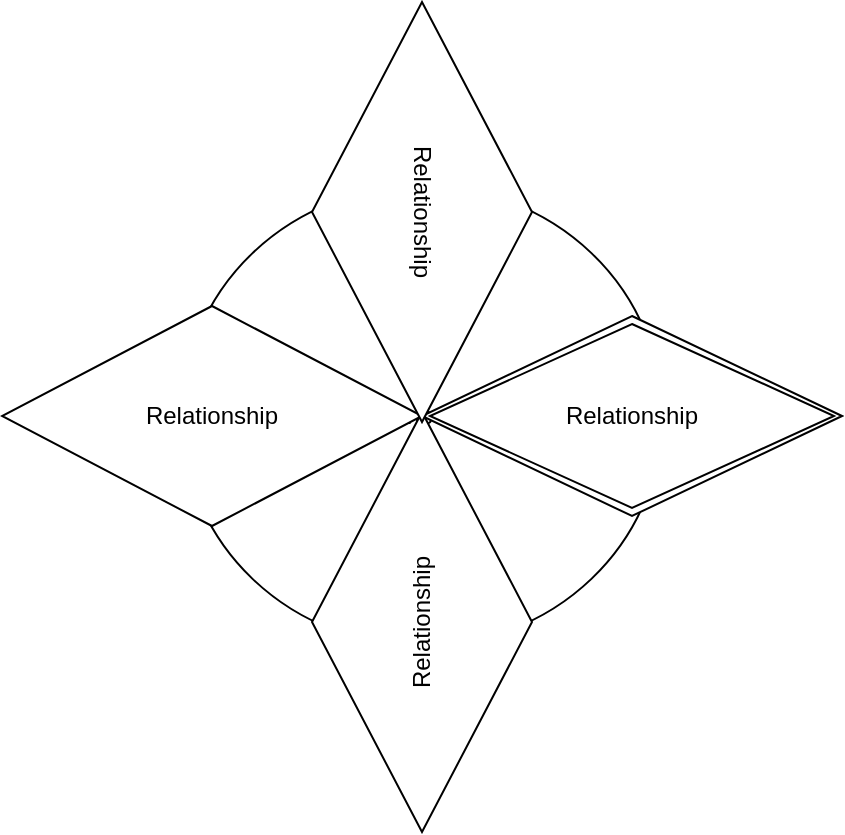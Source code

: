 <mxfile>
    <diagram id="fWQ72hpJl6RM2eO6XJVP" name="Page-1">
        <mxGraphModel dx="1075" dy="787" grid="1" gridSize="10" guides="1" tooltips="1" connect="1" arrows="1" fold="1" page="1" pageScale="1" pageWidth="850" pageHeight="1100" math="0" shadow="0">
            <root>
                <mxCell id="0"/>
                <mxCell id="1" parent="0"/>
                <mxCell id="15" value="Attribute" style="ellipse;whiteSpace=wrap;html=1;align=center;" parent="1" vertex="1">
                    <mxGeometry x="120" y="120" width="240" height="230" as="geometry"/>
                </mxCell>
                <mxCell id="16" value="Relationship" style="shape=rhombus;double=1;perimeter=rhombusPerimeter;whiteSpace=wrap;html=1;align=center;" parent="1" vertex="1">
                    <mxGeometry x="240" y="185" width="210" height="100" as="geometry"/>
                </mxCell>
                <mxCell id="17" value="Relationship" style="shape=rhombus;perimeter=rhombusPerimeter;whiteSpace=wrap;html=1;align=center;" parent="1" vertex="1">
                    <mxGeometry x="30" y="180" width="210" height="110" as="geometry"/>
                </mxCell>
                <mxCell id="18" value="Relationship" style="shape=rhombus;perimeter=rhombusPerimeter;whiteSpace=wrap;html=1;align=center;rotation=-90;" parent="1" vertex="1">
                    <mxGeometry x="135" y="283" width="210" height="110" as="geometry"/>
                </mxCell>
                <mxCell id="19" value="Relationship" style="shape=rhombus;perimeter=rhombusPerimeter;whiteSpace=wrap;html=1;align=center;rotation=90;" parent="1" vertex="1">
                    <mxGeometry x="135" y="78" width="210" height="110" as="geometry"/>
                </mxCell>
            </root>
        </mxGraphModel>
    </diagram>
    <diagram id="1dsEQ2S9Ub4Hi-u3z4ZF" name="개념">
        <mxGraphModel dx="1746" dy="656" grid="1" gridSize="10" guides="1" tooltips="1" connect="1" arrows="1" fold="1" page="1" pageScale="1" pageWidth="850" pageHeight="1100" math="0" shadow="0">
            <root>
                <mxCell id="0"/>
                <mxCell id="1" parent="0"/>
                <mxCell id="VYggWzacx-ng_1QBSq6n-1" value="개념적 설계&amp;nbsp;&lt;div&gt;ERD(Entity Relationship Diagram)&lt;/div&gt;&lt;div&gt;데이터베이스 설계의 이해도 높이기&lt;/div&gt;" style="whiteSpace=wrap;html=1;" vertex="1" parent="1">
                    <mxGeometry x="-90" y="40" width="220" height="130" as="geometry"/>
                </mxCell>
                <mxCell id="VYggWzacx-ng_1QBSq6n-2" value="데이터베이스 설계 단계&lt;div&gt;1.요구사항 분석 - 요구사항정의서&lt;/div&gt;&lt;div&gt;2.개념적 설계 - ERD&lt;/div&gt;&lt;div&gt;3.논리적설계 - 릴레이션 스키마&lt;/div&gt;&lt;div&gt;4.물리적설계 - 테이블 정의서, sql script 작성&lt;/div&gt;&lt;div&gt;5.구현 - 테이블 작성&lt;/div&gt;" style="whiteSpace=wrap;html=1;" vertex="1" parent="1">
                    <mxGeometry x="-90" y="190" width="220" height="140" as="geometry"/>
                </mxCell>
                <mxCell id="lb8rc-n-M9KOPGfd7o1K-1" value="entity = 객체 = 테이블 = 릴레이션" style="text;html=1;align=center;verticalAlign=middle;whiteSpace=wrap;rounded=0;" vertex="1" parent="1">
                    <mxGeometry x="20" y="360" width="270" height="60" as="geometry"/>
                </mxCell>
                <mxCell id="lb8rc-n-M9KOPGfd7o1K-2" value="Entity" style="whiteSpace=wrap;html=1;align=center;" vertex="1" parent="1">
                    <mxGeometry x="-50" y="370" width="100" height="40" as="geometry"/>
                </mxCell>
                <mxCell id="lb8rc-n-M9KOPGfd7o1K-3" value="Relationship" style="shape=rhombus;perimeter=rhombusPerimeter;whiteSpace=wrap;html=1;align=center;" vertex="1" parent="1">
                    <mxGeometry x="-60" y="430" width="120" height="60" as="geometry"/>
                </mxCell>
                <mxCell id="lb8rc-n-M9KOPGfd7o1K-4" value="관계" style="text;html=1;align=center;verticalAlign=middle;whiteSpace=wrap;rounded=0;" vertex="1" parent="1">
                    <mxGeometry x="-30" y="430" width="270" height="60" as="geometry"/>
                </mxCell>
                <mxCell id="lb8rc-n-M9KOPGfd7o1K-5" value="Attribute" style="ellipse;whiteSpace=wrap;html=1;align=center;" vertex="1" parent="1">
                    <mxGeometry x="-50" y="520" width="100" height="40" as="geometry"/>
                </mxCell>
                <mxCell id="lb8rc-n-M9KOPGfd7o1K-6" value="속성" style="text;html=1;align=center;verticalAlign=middle;whiteSpace=wrap;rounded=0;" vertex="1" parent="1">
                    <mxGeometry x="-30" y="510" width="270" height="60" as="geometry"/>
                </mxCell>
                <mxCell id="lb8rc-n-M9KOPGfd7o1K-7" value="&lt;span style=&quot;border-bottom: 1px dotted&quot;&gt;Attribute&lt;/span&gt;" style="ellipse;whiteSpace=wrap;html=1;align=center;" vertex="1" parent="1">
                    <mxGeometry x="-50" y="594" width="100" height="40" as="geometry"/>
                </mxCell>
                <mxCell id="lb8rc-n-M9KOPGfd7o1K-8" value="키(기본키) 속성" style="text;html=1;align=center;verticalAlign=middle;whiteSpace=wrap;rounded=0;" vertex="1" parent="1">
                    <mxGeometry x="-30" y="584" width="270" height="60" as="geometry"/>
                </mxCell>
                <mxCell id="lb8rc-n-M9KOPGfd7o1K-9" value="Attribute" style="ellipse;shape=doubleEllipse;margin=3;whiteSpace=wrap;html=1;align=center;" vertex="1" parent="1">
                    <mxGeometry x="-50" y="670" width="100" height="40" as="geometry"/>
                </mxCell>
                <mxCell id="lb8rc-n-M9KOPGfd7o1K-10" value="multi value(취미 : 야구, 독서, 수영)" style="text;html=1;align=center;verticalAlign=middle;whiteSpace=wrap;rounded=0;" vertex="1" parent="1">
                    <mxGeometry x="20" y="660" width="270" height="60" as="geometry"/>
                </mxCell>
                <mxCell id="lb8rc-n-M9KOPGfd7o1K-24" style="edgeStyle=none;html=1;entryX=1;entryY=0.5;entryDx=0;entryDy=0;fontFamily=Helvetica;fontSize=12;fontColor=default;endArrow=none;endFill=0;fillColor=#fff2cc;strokeColor=#d6b656;" edge="1" parent="1" source="lb8rc-n-M9KOPGfd7o1K-11" target="lb8rc-n-M9KOPGfd7o1K-12">
                    <mxGeometry relative="1" as="geometry"/>
                </mxCell>
                <mxCell id="lb8rc-n-M9KOPGfd7o1K-11" value="Relationship" style="shape=rhombus;perimeter=rhombusPerimeter;whiteSpace=wrap;html=1;align=center;fillColor=#fff2cc;strokeColor=#d6b656;" vertex="1" parent="1">
                    <mxGeometry x="261" y="790" width="120" height="60" as="geometry"/>
                </mxCell>
                <mxCell id="lb8rc-n-M9KOPGfd7o1K-12" value="Entity" style="whiteSpace=wrap;html=1;align=center;fillColor=#dae8fc;strokeColor=#6c8ebf;" vertex="1" parent="1">
                    <mxGeometry x="41" y="800" width="100" height="40" as="geometry"/>
                </mxCell>
                <mxCell id="lb8rc-n-M9KOPGfd7o1K-23" style="edgeStyle=none;html=1;entryX=1;entryY=0.5;entryDx=0;entryDy=0;fontFamily=Helvetica;fontSize=12;fontColor=default;endArrow=none;endFill=0;fillColor=#fff2cc;strokeColor=#d6b656;" edge="1" parent="1" source="lb8rc-n-M9KOPGfd7o1K-13" target="lb8rc-n-M9KOPGfd7o1K-11">
                    <mxGeometry relative="1" as="geometry"/>
                </mxCell>
                <mxCell id="lb8rc-n-M9KOPGfd7o1K-13" value="Entity" style="whiteSpace=wrap;html=1;align=center;fillColor=#dae8fc;strokeColor=#6c8ebf;" vertex="1" parent="1">
                    <mxGeometry x="501" y="800" width="100" height="40" as="geometry"/>
                </mxCell>
                <mxCell id="lb8rc-n-M9KOPGfd7o1K-25" value="1" style="text;html=1;align=center;verticalAlign=middle;whiteSpace=wrap;rounded=0;fontFamily=Helvetica;fontSize=12;fontColor=default;" vertex="1" parent="1">
                    <mxGeometry x="471" y="790" width="30" height="30" as="geometry"/>
                </mxCell>
                <mxCell id="lb8rc-n-M9KOPGfd7o1K-26" value="1" style="text;html=1;align=center;verticalAlign=middle;whiteSpace=wrap;rounded=0;fontFamily=Helvetica;fontSize=12;fontColor=default;" vertex="1" parent="1">
                    <mxGeometry x="141" y="790" width="30" height="30" as="geometry"/>
                </mxCell>
                <mxCell id="lb8rc-n-M9KOPGfd7o1K-27" style="edgeStyle=none;html=1;entryX=1;entryY=0.5;entryDx=0;entryDy=0;fontFamily=Helvetica;fontSize=12;fontColor=default;endArrow=none;endFill=0;fillColor=#fff2cc;strokeColor=#d6b656;" edge="1" source="lb8rc-n-M9KOPGfd7o1K-28" target="lb8rc-n-M9KOPGfd7o1K-29" parent="1">
                    <mxGeometry relative="1" as="geometry"/>
                </mxCell>
                <mxCell id="lb8rc-n-M9KOPGfd7o1K-28" value="Relationship" style="shape=rhombus;perimeter=rhombusPerimeter;whiteSpace=wrap;html=1;align=center;fillColor=#fff2cc;strokeColor=#d6b656;" vertex="1" parent="1">
                    <mxGeometry x="261" y="930" width="120" height="60" as="geometry"/>
                </mxCell>
                <mxCell id="lb8rc-n-M9KOPGfd7o1K-29" value="학과" style="whiteSpace=wrap;html=1;align=center;fillColor=#dae8fc;strokeColor=#6c8ebf;" vertex="1" parent="1">
                    <mxGeometry x="41" y="940" width="100" height="40" as="geometry"/>
                </mxCell>
                <mxCell id="lb8rc-n-M9KOPGfd7o1K-30" style="edgeStyle=none;html=1;entryX=1;entryY=0.5;entryDx=0;entryDy=0;fontFamily=Helvetica;fontSize=12;fontColor=default;endArrow=none;endFill=0;fillColor=#fff2cc;strokeColor=#d6b656;exitX=0;exitY=0.5;exitDx=0;exitDy=0;startArrow=ERmany;startFill=0;" edge="1" source="lb8rc-n-M9KOPGfd7o1K-31" target="lb8rc-n-M9KOPGfd7o1K-28" parent="1">
                    <mxGeometry relative="1" as="geometry"/>
                </mxCell>
                <mxCell id="lb8rc-n-M9KOPGfd7o1K-31" value="학생" style="whiteSpace=wrap;html=1;align=center;fillColor=#dae8fc;strokeColor=#6c8ebf;" vertex="1" parent="1">
                    <mxGeometry x="501" y="940" width="100" height="40" as="geometry"/>
                </mxCell>
                <mxCell id="lb8rc-n-M9KOPGfd7o1K-32" value="N" style="text;html=1;align=center;verticalAlign=middle;whiteSpace=wrap;rounded=0;fontFamily=Helvetica;fontSize=12;fontColor=default;" vertex="1" parent="1">
                    <mxGeometry x="471" y="930" width="30" height="30" as="geometry"/>
                </mxCell>
                <mxCell id="lb8rc-n-M9KOPGfd7o1K-33" value="1" style="text;html=1;align=center;verticalAlign=middle;whiteSpace=wrap;rounded=0;fontFamily=Helvetica;fontSize=12;fontColor=default;" vertex="1" parent="1">
                    <mxGeometry x="141" y="930" width="30" height="30" as="geometry"/>
                </mxCell>
                <mxCell id="lb8rc-n-M9KOPGfd7o1K-34" style="edgeStyle=none;html=1;entryX=1;entryY=0.5;entryDx=0;entryDy=0;fontFamily=Helvetica;fontSize=12;fontColor=default;endArrow=ERmany;endFill=0;fillColor=#fff2cc;strokeColor=#d6b656;startArrow=none;startFill=0;" edge="1" source="lb8rc-n-M9KOPGfd7o1K-35" target="lb8rc-n-M9KOPGfd7o1K-36" parent="1">
                    <mxGeometry relative="1" as="geometry"/>
                </mxCell>
                <mxCell id="lb8rc-n-M9KOPGfd7o1K-35" value="수강" style="shape=rhombus;perimeter=rhombusPerimeter;whiteSpace=wrap;html=1;align=center;fillColor=#fff2cc;strokeColor=#d6b656;" vertex="1" parent="1">
                    <mxGeometry x="261" y="1070" width="120" height="60" as="geometry"/>
                </mxCell>
                <mxCell id="lb8rc-n-M9KOPGfd7o1K-36" value="학생" style="whiteSpace=wrap;html=1;align=center;fillColor=#dae8fc;strokeColor=#6c8ebf;" vertex="1" parent="1">
                    <mxGeometry x="41" y="1080" width="100" height="40" as="geometry"/>
                </mxCell>
                <mxCell id="lb8rc-n-M9KOPGfd7o1K-37" style="edgeStyle=none;html=1;entryX=1;entryY=0.5;entryDx=0;entryDy=0;fontFamily=Helvetica;fontSize=12;fontColor=default;endArrow=none;endFill=0;fillColor=#fff2cc;strokeColor=#d6b656;exitX=0;exitY=0.5;exitDx=0;exitDy=0;startArrow=ERmany;startFill=0;" edge="1" source="lb8rc-n-M9KOPGfd7o1K-38" target="lb8rc-n-M9KOPGfd7o1K-35" parent="1">
                    <mxGeometry relative="1" as="geometry"/>
                </mxCell>
                <mxCell id="lb8rc-n-M9KOPGfd7o1K-38" value="과목" style="whiteSpace=wrap;html=1;align=center;fillColor=#dae8fc;strokeColor=#6c8ebf;" vertex="1" parent="1">
                    <mxGeometry x="501" y="1080" width="100" height="40" as="geometry"/>
                </mxCell>
                <mxCell id="lb8rc-n-M9KOPGfd7o1K-39" value="N" style="text;html=1;align=center;verticalAlign=middle;whiteSpace=wrap;rounded=0;fontFamily=Helvetica;fontSize=12;fontColor=default;" vertex="1" parent="1">
                    <mxGeometry x="471" y="1070" width="30" height="30" as="geometry"/>
                </mxCell>
                <mxCell id="lb8rc-n-M9KOPGfd7o1K-40" value="M" style="text;html=1;align=center;verticalAlign=middle;whiteSpace=wrap;rounded=0;fontFamily=Helvetica;fontSize=12;fontColor=default;" vertex="1" parent="1">
                    <mxGeometry x="141" y="1070" width="30" height="30" as="geometry"/>
                </mxCell>
                <mxCell id="MIZlOirqFbMQzi6cDTYV-1" value="복합속성" style="text;html=1;align=center;verticalAlign=middle;whiteSpace=wrap;rounded=0;fontFamily=Helvetica;fontSize=12;fontColor=default;" vertex="1" parent="1">
                    <mxGeometry x="355" y="430" width="60" height="30" as="geometry"/>
                </mxCell>
                <mxCell id="MIZlOirqFbMQzi6cDTYV-3" value="기본주소" style="ellipse;whiteSpace=wrap;html=1;align=center;strokeColor=default;verticalAlign=middle;fontFamily=Helvetica;fontSize=12;fontColor=default;fillColor=default;" vertex="1" parent="1">
                    <mxGeometry x="275" y="470" width="100" height="40" as="geometry"/>
                </mxCell>
                <mxCell id="MIZlOirqFbMQzi6cDTYV-4" value="상세주소" style="ellipse;whiteSpace=wrap;html=1;align=center;strokeColor=default;verticalAlign=middle;fontFamily=Helvetica;fontSize=12;fontColor=default;fillColor=default;" vertex="1" parent="1">
                    <mxGeometry x="401" y="470" width="100" height="40" as="geometry"/>
                </mxCell>
                <mxCell id="MIZlOirqFbMQzi6cDTYV-6" style="edgeStyle=none;html=1;entryX=0.5;entryY=1;entryDx=0;entryDy=0;fontFamily=Helvetica;fontSize=12;fontColor=default;exitX=0.5;exitY=0;exitDx=0;exitDy=0;" edge="1" parent="1" source="MIZlOirqFbMQzi6cDTYV-5" target="MIZlOirqFbMQzi6cDTYV-3">
                    <mxGeometry relative="1" as="geometry"/>
                </mxCell>
                <mxCell id="MIZlOirqFbMQzi6cDTYV-5" value="배송지" style="ellipse;whiteSpace=wrap;html=1;align=center;strokeColor=default;verticalAlign=middle;fontFamily=Helvetica;fontSize=12;fontColor=default;fillColor=default;" vertex="1" parent="1">
                    <mxGeometry x="335" y="560" width="100" height="40" as="geometry"/>
                </mxCell>
                <mxCell id="MIZlOirqFbMQzi6cDTYV-7" style="edgeStyle=none;html=1;entryX=0.5;entryY=1;entryDx=0;entryDy=0;fontFamily=Helvetica;fontSize=12;fontColor=default;exitX=0.5;exitY=0;exitDx=0;exitDy=0;" edge="1" parent="1" source="MIZlOirqFbMQzi6cDTYV-5" target="MIZlOirqFbMQzi6cDTYV-4">
                    <mxGeometry relative="1" as="geometry">
                        <mxPoint x="401.0" y="557.731" as="sourcePoint"/>
                        <mxPoint x="454.65" y="510" as="targetPoint"/>
                    </mxGeometry>
                </mxCell>
            </root>
        </mxGraphModel>
    </diagram>
    <diagram id="0DApxUfo21vnTbSZtpch" name="한빛 ERD">
        <mxGraphModel dx="1925" dy="1887" grid="1" gridSize="10" guides="1" tooltips="1" connect="1" arrows="1" fold="1" page="1" pageScale="1" pageWidth="850" pageHeight="1100" math="0" shadow="0">
            <root>
                <mxCell id="0"/>
                <mxCell id="1" parent="0"/>
                <mxCell id="-GrquvQ0ckfhYBsekKqL-81" style="edgeStyle=none;html=1;entryX=0.5;entryY=0;entryDx=0;entryDy=0;fontFamily=Helvetica;fontSize=12;fontColor=default;endArrow=none;endFill=0;startArrow=none;startFill=0;" edge="1" parent="1" source="-GrquvQ0ckfhYBsekKqL-5" target="-GrquvQ0ckfhYBsekKqL-80">
                    <mxGeometry relative="1" as="geometry"/>
                </mxCell>
                <mxCell id="-GrquvQ0ckfhYBsekKqL-5" value="회원" style="whiteSpace=wrap;html=1;align=center;strokeColor=default;verticalAlign=middle;fontFamily=Helvetica;fontSize=12;fontColor=default;fillColor=default;" vertex="1" parent="1">
                    <mxGeometry x="200" y="180" width="100" height="40" as="geometry"/>
                </mxCell>
                <mxCell id="-GrquvQ0ckfhYBsekKqL-6" value="아이디" style="ellipse;whiteSpace=wrap;html=1;align=center;fontStyle=4;strokeColor=default;verticalAlign=middle;fontFamily=Helvetica;fontSize=12;fontColor=default;fillColor=default;" vertex="1" parent="1">
                    <mxGeometry x="-50" y="70" width="100" height="40" as="geometry"/>
                </mxCell>
                <mxCell id="-GrquvQ0ckfhYBsekKqL-7" value="비밀번호" style="ellipse;whiteSpace=wrap;html=1;align=center;strokeColor=default;verticalAlign=middle;fontFamily=Helvetica;fontSize=12;fontColor=default;fillColor=default;" vertex="1" parent="1">
                    <mxGeometry x="-50" y="130" width="100" height="40" as="geometry"/>
                </mxCell>
                <mxCell id="-GrquvQ0ckfhYBsekKqL-8" value="이름" style="ellipse;whiteSpace=wrap;html=1;align=center;strokeColor=default;verticalAlign=middle;fontFamily=Helvetica;fontSize=12;fontColor=default;fillColor=default;" vertex="1" parent="1">
                    <mxGeometry x="-50" y="190" width="100" height="40" as="geometry"/>
                </mxCell>
                <mxCell id="-GrquvQ0ckfhYBsekKqL-9" value="나이" style="ellipse;whiteSpace=wrap;html=1;align=center;strokeColor=default;verticalAlign=middle;fontFamily=Helvetica;fontSize=12;fontColor=default;fillColor=default;" vertex="1" parent="1">
                    <mxGeometry x="-50" y="250" width="100" height="40" as="geometry"/>
                </mxCell>
                <mxCell id="-GrquvQ0ckfhYBsekKqL-10" value="직업" style="ellipse;whiteSpace=wrap;html=1;align=center;strokeColor=default;verticalAlign=middle;fontFamily=Helvetica;fontSize=12;fontColor=default;fillColor=default;" vertex="1" parent="1">
                    <mxGeometry x="-50" y="310" width="100" height="40" as="geometry"/>
                </mxCell>
                <mxCell id="-GrquvQ0ckfhYBsekKqL-17" style="edgeStyle=none;html=1;entryX=1;entryY=0.5;entryDx=0;entryDy=0;fontFamily=Helvetica;fontSize=12;fontColor=default;exitX=0;exitY=0.5;exitDx=0;exitDy=0;endArrow=none;endFill=0;" edge="1" parent="1" source="-GrquvQ0ckfhYBsekKqL-5" target="-GrquvQ0ckfhYBsekKqL-6">
                    <mxGeometry relative="1" as="geometry">
                        <mxPoint x="178.333" y="145" as="sourcePoint"/>
                    </mxGeometry>
                </mxCell>
                <mxCell id="-GrquvQ0ckfhYBsekKqL-18" style="edgeStyle=none;html=1;entryX=1;entryY=0.5;entryDx=0;entryDy=0;fontFamily=Helvetica;fontSize=12;fontColor=default;exitX=0;exitY=0.5;exitDx=0;exitDy=0;endArrow=none;endFill=0;" edge="1" parent="1" source="-GrquvQ0ckfhYBsekKqL-5" target="-GrquvQ0ckfhYBsekKqL-7">
                    <mxGeometry relative="1" as="geometry">
                        <mxPoint x="160" y="150" as="sourcePoint"/>
                    </mxGeometry>
                </mxCell>
                <mxCell id="-GrquvQ0ckfhYBsekKqL-20" style="edgeStyle=none;html=1;entryX=1;entryY=0.5;entryDx=0;entryDy=0;fontFamily=Helvetica;fontSize=12;fontColor=default;exitX=0;exitY=0.5;exitDx=0;exitDy=0;endArrow=none;endFill=0;" edge="1" parent="1" source="-GrquvQ0ckfhYBsekKqL-5" target="-GrquvQ0ckfhYBsekKqL-9">
                    <mxGeometry relative="1" as="geometry">
                        <mxPoint x="184.167" y="155" as="sourcePoint"/>
                    </mxGeometry>
                </mxCell>
                <mxCell id="-GrquvQ0ckfhYBsekKqL-21" style="edgeStyle=none;html=1;entryX=1;entryY=0.5;entryDx=0;entryDy=0;fontFamily=Helvetica;fontSize=12;fontColor=default;exitX=0;exitY=0.5;exitDx=0;exitDy=0;endArrow=none;endFill=0;" edge="1" parent="1" source="-GrquvQ0ckfhYBsekKqL-5" target="-GrquvQ0ckfhYBsekKqL-10">
                    <mxGeometry relative="1" as="geometry">
                        <mxPoint x="186.111" y="155" as="sourcePoint"/>
                    </mxGeometry>
                </mxCell>
                <mxCell id="-GrquvQ0ckfhYBsekKqL-19" style="edgeStyle=none;html=1;entryX=0.98;entryY=0.325;entryDx=0;entryDy=0;entryPerimeter=0;fontFamily=Helvetica;fontSize=12;fontColor=default;endArrow=none;endFill=0;" edge="1" parent="1" target="-GrquvQ0ckfhYBsekKqL-8">
                    <mxGeometry relative="1" as="geometry">
                        <mxPoint x="200" y="200" as="sourcePoint"/>
                    </mxGeometry>
                </mxCell>
                <mxCell id="-GrquvQ0ckfhYBsekKqL-29" style="edgeStyle=none;html=1;entryX=0;entryY=0.5;entryDx=0;entryDy=0;fontFamily=Helvetica;fontSize=12;fontColor=default;exitX=1;exitY=0.5;exitDx=0;exitDy=0;endArrow=none;endFill=0;" edge="1" parent="1" source="-GrquvQ0ckfhYBsekKqL-22" target="-GrquvQ0ckfhYBsekKqL-23">
                    <mxGeometry relative="1" as="geometry"/>
                </mxCell>
                <mxCell id="-GrquvQ0ckfhYBsekKqL-30" style="edgeStyle=none;html=1;entryX=0;entryY=0.5;entryDx=0;entryDy=0;fontFamily=Helvetica;fontSize=12;fontColor=default;exitX=1;exitY=0.5;exitDx=0;exitDy=0;endArrow=none;endFill=0;" edge="1" parent="1" source="-GrquvQ0ckfhYBsekKqL-22" target="-GrquvQ0ckfhYBsekKqL-25">
                    <mxGeometry relative="1" as="geometry"/>
                </mxCell>
                <mxCell id="-GrquvQ0ckfhYBsekKqL-32" style="edgeStyle=none;html=1;entryX=0;entryY=0.5;entryDx=0;entryDy=0;fontFamily=Helvetica;fontSize=12;fontColor=default;exitX=1;exitY=0.5;exitDx=0;exitDy=0;endArrow=none;endFill=0;" edge="1" parent="1" source="-GrquvQ0ckfhYBsekKqL-22" target="-GrquvQ0ckfhYBsekKqL-28">
                    <mxGeometry relative="1" as="geometry">
                        <mxPoint x="668" y="200" as="sourcePoint"/>
                    </mxGeometry>
                </mxCell>
                <mxCell id="7zH0WLE_tyAnpYlnt5FW-7" style="edgeStyle=none;html=1;entryX=0;entryY=0.5;entryDx=0;entryDy=0;fontFamily=Helvetica;fontSize=12;fontColor=default;endArrow=none;endFill=0;" edge="1" parent="1" source="-GrquvQ0ckfhYBsekKqL-22" target="7zH0WLE_tyAnpYlnt5FW-6">
                    <mxGeometry relative="1" as="geometry"/>
                </mxCell>
                <mxCell id="-GrquvQ0ckfhYBsekKqL-22" value="상품" style="whiteSpace=wrap;html=1;align=center;strokeColor=default;verticalAlign=middle;fontFamily=Helvetica;fontSize=12;fontColor=default;fillColor=default;" vertex="1" parent="1">
                    <mxGeometry x="558" y="180" width="100" height="40" as="geometry"/>
                </mxCell>
                <mxCell id="-GrquvQ0ckfhYBsekKqL-23" value="상품번호" style="ellipse;whiteSpace=wrap;html=1;align=center;fontStyle=4;strokeColor=default;verticalAlign=middle;fontFamily=Helvetica;fontSize=12;fontColor=default;fillColor=default;" vertex="1" parent="1">
                    <mxGeometry x="750" y="40" width="100" height="40" as="geometry"/>
                </mxCell>
                <mxCell id="-GrquvQ0ckfhYBsekKqL-25" value="상품명" style="ellipse;whiteSpace=wrap;html=1;align=center;strokeColor=default;verticalAlign=middle;fontFamily=Helvetica;fontSize=12;fontColor=default;fillColor=default;" vertex="1" parent="1">
                    <mxGeometry x="748" y="100" width="100" height="40" as="geometry"/>
                </mxCell>
                <mxCell id="-GrquvQ0ckfhYBsekKqL-26" value="재고량" style="ellipse;whiteSpace=wrap;html=1;align=center;strokeColor=default;verticalAlign=middle;fontFamily=Helvetica;fontSize=12;fontColor=default;fillColor=default;" vertex="1" parent="1">
                    <mxGeometry x="748" y="210" width="100" height="40" as="geometry"/>
                </mxCell>
                <mxCell id="-GrquvQ0ckfhYBsekKqL-28" value="단가" style="ellipse;whiteSpace=wrap;html=1;align=center;strokeColor=default;verticalAlign=middle;fontFamily=Helvetica;fontSize=12;fontColor=default;fillColor=default;" vertex="1" parent="1">
                    <mxGeometry x="748" y="270" width="100" height="40" as="geometry"/>
                </mxCell>
                <mxCell id="-GrquvQ0ckfhYBsekKqL-31" style="edgeStyle=none;html=1;entryX=0.03;entryY=0.675;entryDx=0;entryDy=0;entryPerimeter=0;fontFamily=Helvetica;fontSize=12;fontColor=default;exitX=1;exitY=0.5;exitDx=0;exitDy=0;endArrow=none;endFill=0;" edge="1" parent="1" source="-GrquvQ0ckfhYBsekKqL-22" target="-GrquvQ0ckfhYBsekKqL-26">
                    <mxGeometry relative="1" as="geometry"/>
                </mxCell>
                <mxCell id="-GrquvQ0ckfhYBsekKqL-34" style="edgeStyle=none;html=1;entryX=0;entryY=0.5;entryDx=0;entryDy=0;fontFamily=Helvetica;fontSize=12;fontColor=default;exitX=1;exitY=0.5;exitDx=0;exitDy=0;endArrow=none;endFill=0;" edge="1" parent="1" source="-GrquvQ0ckfhYBsekKqL-37" target="-GrquvQ0ckfhYBsekKqL-38">
                    <mxGeometry relative="1" as="geometry"/>
                </mxCell>
                <mxCell id="-GrquvQ0ckfhYBsekKqL-35" style="edgeStyle=none;html=1;entryX=0;entryY=0.5;entryDx=0;entryDy=0;fontFamily=Helvetica;fontSize=12;fontColor=default;exitX=1;exitY=0.5;exitDx=0;exitDy=0;endArrow=none;endFill=0;" edge="1" parent="1" source="-GrquvQ0ckfhYBsekKqL-37" target="-GrquvQ0ckfhYBsekKqL-39">
                    <mxGeometry relative="1" as="geometry"/>
                </mxCell>
                <mxCell id="-GrquvQ0ckfhYBsekKqL-36" style="edgeStyle=none;html=1;entryX=0;entryY=0.5;entryDx=0;entryDy=0;fontFamily=Helvetica;fontSize=12;fontColor=default;exitX=1;exitY=0.5;exitDx=0;exitDy=0;endArrow=none;endFill=0;" edge="1" parent="1" source="-GrquvQ0ckfhYBsekKqL-37" target="-GrquvQ0ckfhYBsekKqL-41">
                    <mxGeometry relative="1" as="geometry">
                        <mxPoint x="668" y="540" as="sourcePoint"/>
                    </mxGeometry>
                </mxCell>
                <mxCell id="-GrquvQ0ckfhYBsekKqL-44" style="edgeStyle=none;html=1;entryX=0;entryY=0.5;entryDx=0;entryDy=0;fontFamily=Helvetica;fontSize=12;fontColor=default;exitX=1;exitY=0.5;exitDx=0;exitDy=0;endArrow=none;endFill=0;" edge="1" parent="1" source="-GrquvQ0ckfhYBsekKqL-37" target="-GrquvQ0ckfhYBsekKqL-43">
                    <mxGeometry relative="1" as="geometry"/>
                </mxCell>
                <mxCell id="-GrquvQ0ckfhYBsekKqL-37" value="제조업체" style="whiteSpace=wrap;html=1;align=center;strokeColor=default;verticalAlign=middle;fontFamily=Helvetica;fontSize=12;fontColor=default;fillColor=default;" vertex="1" parent="1">
                    <mxGeometry x="558" y="525" width="100" height="40" as="geometry"/>
                </mxCell>
                <mxCell id="-GrquvQ0ckfhYBsekKqL-38" value="업체코드" style="ellipse;whiteSpace=wrap;html=1;align=center;fontStyle=4;strokeColor=default;verticalAlign=middle;fontFamily=Helvetica;fontSize=12;fontColor=default;fillColor=default;" vertex="1" parent="1">
                    <mxGeometry x="760" y="450" width="100" height="40" as="geometry"/>
                </mxCell>
                <mxCell id="-GrquvQ0ckfhYBsekKqL-39" value="업체명" style="ellipse;whiteSpace=wrap;html=1;align=center;strokeColor=default;verticalAlign=middle;fontFamily=Helvetica;fontSize=12;fontColor=default;fillColor=default;" vertex="1" parent="1">
                    <mxGeometry x="760" y="500" width="100" height="40" as="geometry"/>
                </mxCell>
                <mxCell id="-GrquvQ0ckfhYBsekKqL-40" value="전화번호" style="ellipse;whiteSpace=wrap;html=1;align=center;strokeColor=default;verticalAlign=middle;fontFamily=Helvetica;fontSize=12;fontColor=default;fillColor=default;" vertex="1" parent="1">
                    <mxGeometry x="760" y="555" width="100" height="40" as="geometry"/>
                </mxCell>
                <mxCell id="-GrquvQ0ckfhYBsekKqL-41" value="위치" style="ellipse;whiteSpace=wrap;html=1;align=center;strokeColor=default;verticalAlign=middle;fontFamily=Helvetica;fontSize=12;fontColor=default;fillColor=default;" vertex="1" parent="1">
                    <mxGeometry x="760" y="610" width="100" height="40" as="geometry"/>
                </mxCell>
                <mxCell id="-GrquvQ0ckfhYBsekKqL-42" style="edgeStyle=none;html=1;entryX=0.03;entryY=0.675;entryDx=0;entryDy=0;entryPerimeter=0;fontFamily=Helvetica;fontSize=12;fontColor=default;exitX=1;exitY=0.5;exitDx=0;exitDy=0;endArrow=none;endFill=0;" edge="1" parent="1" source="-GrquvQ0ckfhYBsekKqL-37" target="-GrquvQ0ckfhYBsekKqL-40">
                    <mxGeometry relative="1" as="geometry"/>
                </mxCell>
                <mxCell id="-GrquvQ0ckfhYBsekKqL-43" value="담당자" style="ellipse;whiteSpace=wrap;html=1;align=center;strokeColor=default;verticalAlign=middle;fontFamily=Helvetica;fontSize=12;fontColor=default;fillColor=default;" vertex="1" parent="1">
                    <mxGeometry x="760" y="665" width="100" height="40" as="geometry"/>
                </mxCell>
                <mxCell id="-GrquvQ0ckfhYBsekKqL-45" value="게시글" style="whiteSpace=wrap;html=1;align=center;strokeColor=default;verticalAlign=middle;fontFamily=Helvetica;fontSize=12;fontColor=default;fillColor=default;" vertex="1" parent="1">
                    <mxGeometry x="200" y="525" width="100" height="40" as="geometry"/>
                </mxCell>
                <mxCell id="-GrquvQ0ckfhYBsekKqL-46" value="글번호" style="ellipse;whiteSpace=wrap;html=1;align=center;fontStyle=4;strokeColor=default;verticalAlign=middle;fontFamily=Helvetica;fontSize=12;fontColor=default;fillColor=default;" vertex="1" parent="1">
                    <mxGeometry x="-50" y="415" width="100" height="40" as="geometry"/>
                </mxCell>
                <mxCell id="-GrquvQ0ckfhYBsekKqL-47" value="제목" style="ellipse;whiteSpace=wrap;html=1;align=center;strokeColor=default;verticalAlign=middle;fontFamily=Helvetica;fontSize=12;fontColor=default;fillColor=default;" vertex="1" parent="1">
                    <mxGeometry x="-50" y="475" width="100" height="40" as="geometry"/>
                </mxCell>
                <mxCell id="-GrquvQ0ckfhYBsekKqL-48" value="내용" style="ellipse;whiteSpace=wrap;html=1;align=center;strokeColor=default;verticalAlign=middle;fontFamily=Helvetica;fontSize=12;fontColor=default;fillColor=default;" vertex="1" parent="1">
                    <mxGeometry x="-50" y="555" width="100" height="40" as="geometry"/>
                </mxCell>
                <mxCell id="-GrquvQ0ckfhYBsekKqL-49" value="작성일" style="ellipse;whiteSpace=wrap;html=1;align=center;strokeColor=default;verticalAlign=middle;fontFamily=Helvetica;fontSize=12;fontColor=default;fillColor=default;" vertex="1" parent="1">
                    <mxGeometry x="-50" y="625" width="100" height="40" as="geometry"/>
                </mxCell>
                <mxCell id="-GrquvQ0ckfhYBsekKqL-51" style="edgeStyle=none;html=1;entryX=1;entryY=0.5;entryDx=0;entryDy=0;fontFamily=Helvetica;fontSize=12;fontColor=default;exitX=0;exitY=0.5;exitDx=0;exitDy=0;endArrow=none;endFill=0;" edge="1" source="-GrquvQ0ckfhYBsekKqL-45" target="-GrquvQ0ckfhYBsekKqL-46" parent="1">
                    <mxGeometry relative="1" as="geometry">
                        <mxPoint x="178.333" y="490" as="sourcePoint"/>
                    </mxGeometry>
                </mxCell>
                <mxCell id="-GrquvQ0ckfhYBsekKqL-52" style="edgeStyle=none;html=1;entryX=1;entryY=0.5;entryDx=0;entryDy=0;fontFamily=Helvetica;fontSize=12;fontColor=default;exitX=0;exitY=0.5;exitDx=0;exitDy=0;endArrow=none;endFill=0;" edge="1" source="-GrquvQ0ckfhYBsekKqL-45" target="-GrquvQ0ckfhYBsekKqL-47" parent="1">
                    <mxGeometry relative="1" as="geometry">
                        <mxPoint x="160" y="495" as="sourcePoint"/>
                    </mxGeometry>
                </mxCell>
                <mxCell id="-GrquvQ0ckfhYBsekKqL-53" style="edgeStyle=none;html=1;entryX=1;entryY=0.5;entryDx=0;entryDy=0;fontFamily=Helvetica;fontSize=12;fontColor=default;exitX=0;exitY=0.5;exitDx=0;exitDy=0;endArrow=none;endFill=0;" edge="1" source="-GrquvQ0ckfhYBsekKqL-45" target="-GrquvQ0ckfhYBsekKqL-49" parent="1">
                    <mxGeometry relative="1" as="geometry">
                        <mxPoint x="184.167" y="500" as="sourcePoint"/>
                    </mxGeometry>
                </mxCell>
                <mxCell id="-GrquvQ0ckfhYBsekKqL-55" style="edgeStyle=none;html=1;entryX=0.98;entryY=0.325;entryDx=0;entryDy=0;entryPerimeter=0;fontFamily=Helvetica;fontSize=12;fontColor=default;endArrow=none;endFill=0;" edge="1" target="-GrquvQ0ckfhYBsekKqL-48" parent="1">
                    <mxGeometry relative="1" as="geometry">
                        <mxPoint x="200" y="545" as="sourcePoint"/>
                    </mxGeometry>
                </mxCell>
                <mxCell id="-GrquvQ0ckfhYBsekKqL-59" style="edgeStyle=none;html=1;entryX=0;entryY=0.5;entryDx=0;entryDy=0;fontFamily=Helvetica;fontSize=12;fontColor=default;endArrow=ERmany;endFill=0;" edge="1" parent="1" source="-GrquvQ0ckfhYBsekKqL-58" target="-GrquvQ0ckfhYBsekKqL-22">
                    <mxGeometry relative="1" as="geometry"/>
                </mxCell>
                <mxCell id="-GrquvQ0ckfhYBsekKqL-60" style="edgeStyle=none;html=1;entryX=1;entryY=0.5;entryDx=0;entryDy=0;fontFamily=Helvetica;fontSize=12;fontColor=default;endArrow=ERmany;endFill=0;" edge="1" parent="1" source="-GrquvQ0ckfhYBsekKqL-58" target="-GrquvQ0ckfhYBsekKqL-5">
                    <mxGeometry relative="1" as="geometry"/>
                </mxCell>
                <mxCell id="-GrquvQ0ckfhYBsekKqL-94" style="edgeStyle=none;html=1;entryX=0.5;entryY=1;entryDx=0;entryDy=0;fontFamily=Helvetica;fontSize=12;fontColor=default;exitX=0.5;exitY=0;exitDx=0;exitDy=0;endArrow=none;endFill=0;" edge="1" parent="1" source="-GrquvQ0ckfhYBsekKqL-58" target="-GrquvQ0ckfhYBsekKqL-90">
                    <mxGeometry relative="1" as="geometry"/>
                </mxCell>
                <mxCell id="-GrquvQ0ckfhYBsekKqL-96" style="edgeStyle=none;html=1;entryX=0.5;entryY=1;entryDx=0;entryDy=0;fontFamily=Helvetica;fontSize=12;fontColor=default;endArrow=none;endFill=0;" edge="1" parent="1" target="-GrquvQ0ckfhYBsekKqL-92">
                    <mxGeometry relative="1" as="geometry">
                        <mxPoint x="430" y="170" as="sourcePoint"/>
                    </mxGeometry>
                </mxCell>
                <mxCell id="-GrquvQ0ckfhYBsekKqL-97" style="edgeStyle=none;html=1;entryX=0.5;entryY=1;entryDx=0;entryDy=0;fontFamily=Helvetica;fontSize=12;fontColor=default;exitX=0.5;exitY=0;exitDx=0;exitDy=0;endArrow=none;endFill=0;" edge="1" parent="1" source="-GrquvQ0ckfhYBsekKqL-58" target="-GrquvQ0ckfhYBsekKqL-93">
                    <mxGeometry relative="1" as="geometry"/>
                </mxCell>
                <mxCell id="-GrquvQ0ckfhYBsekKqL-58" value="주문" style="shape=rhombus;perimeter=rhombusPerimeter;whiteSpace=wrap;html=1;align=center;strokeColor=default;verticalAlign=middle;fontFamily=Helvetica;fontSize=12;fontColor=default;fillColor=default;" vertex="1" parent="1">
                    <mxGeometry x="370" y="170" width="120" height="60" as="geometry"/>
                </mxCell>
                <mxCell id="-GrquvQ0ckfhYBsekKqL-61" value="M" style="text;html=1;align=center;verticalAlign=middle;whiteSpace=wrap;rounded=0;fontFamily=Helvetica;fontSize=12;fontColor=default;" vertex="1" parent="1">
                    <mxGeometry x="300" y="170" width="30" height="30" as="geometry"/>
                </mxCell>
                <mxCell id="-GrquvQ0ckfhYBsekKqL-62" value="N" style="text;html=1;align=center;verticalAlign=middle;whiteSpace=wrap;rounded=0;fontFamily=Helvetica;fontSize=12;fontColor=default;" vertex="1" parent="1">
                    <mxGeometry x="528" y="170" width="30" height="30" as="geometry"/>
                </mxCell>
                <mxCell id="-GrquvQ0ckfhYBsekKqL-76" style="edgeStyle=none;html=1;entryX=0.5;entryY=1;entryDx=0;entryDy=0;fontFamily=Helvetica;fontSize=12;fontColor=default;endArrow=ERmany;endFill=0;" edge="1" parent="1" source="-GrquvQ0ckfhYBsekKqL-66" target="-GrquvQ0ckfhYBsekKqL-22">
                    <mxGeometry relative="1" as="geometry"/>
                </mxCell>
                <mxCell id="-GrquvQ0ckfhYBsekKqL-77" style="edgeStyle=none;html=1;exitX=0.5;exitY=1;exitDx=0;exitDy=0;fontFamily=Helvetica;fontSize=12;fontColor=default;endArrow=none;endFill=0;" edge="1" parent="1" source="-GrquvQ0ckfhYBsekKqL-66" target="-GrquvQ0ckfhYBsekKqL-37">
                    <mxGeometry relative="1" as="geometry"/>
                </mxCell>
                <mxCell id="-GrquvQ0ckfhYBsekKqL-89" style="edgeStyle=none;html=1;entryX=0;entryY=0.5;entryDx=0;entryDy=0;fontFamily=Helvetica;fontSize=12;fontColor=default;exitX=1;exitY=0.5;exitDx=0;exitDy=0;endArrow=none;endFill=0;" edge="1" parent="1" source="-GrquvQ0ckfhYBsekKqL-66" target="-GrquvQ0ckfhYBsekKqL-86">
                    <mxGeometry relative="1" as="geometry">
                        <mxPoint x="680" y="370" as="sourcePoint"/>
                    </mxGeometry>
                </mxCell>
                <mxCell id="-GrquvQ0ckfhYBsekKqL-66" value="공급" style="shape=rhombus;perimeter=rhombusPerimeter;whiteSpace=wrap;html=1;align=center;strokeColor=default;verticalAlign=middle;fontFamily=Helvetica;fontSize=12;fontColor=default;fillColor=default;" vertex="1" parent="1">
                    <mxGeometry x="548" y="340" width="120" height="60" as="geometry"/>
                </mxCell>
                <mxCell id="-GrquvQ0ckfhYBsekKqL-78" value="N" style="text;html=1;align=center;verticalAlign=middle;whiteSpace=wrap;rounded=0;fontFamily=Helvetica;fontSize=12;fontColor=default;" vertex="1" parent="1">
                    <mxGeometry x="580" y="220" width="30" height="30" as="geometry"/>
                </mxCell>
                <mxCell id="-GrquvQ0ckfhYBsekKqL-79" value="1" style="text;html=1;align=center;verticalAlign=middle;whiteSpace=wrap;rounded=0;fontFamily=Helvetica;fontSize=12;fontColor=default;" vertex="1" parent="1">
                    <mxGeometry x="580" y="495" width="30" height="30" as="geometry"/>
                </mxCell>
                <mxCell id="-GrquvQ0ckfhYBsekKqL-82" style="edgeStyle=none;html=1;entryX=0.5;entryY=0;entryDx=0;entryDy=0;fontFamily=Helvetica;fontSize=12;fontColor=default;endArrow=ERmany;endFill=0;startArrow=none;startFill=0;" edge="1" parent="1" source="-GrquvQ0ckfhYBsekKqL-80" target="-GrquvQ0ckfhYBsekKqL-45">
                    <mxGeometry relative="1" as="geometry"/>
                </mxCell>
                <mxCell id="-GrquvQ0ckfhYBsekKqL-80" value="작성" style="shape=rhombus;perimeter=rhombusPerimeter;whiteSpace=wrap;html=1;align=center;strokeColor=default;verticalAlign=middle;fontFamily=Helvetica;fontSize=12;fontColor=default;fillColor=default;" vertex="1" parent="1">
                    <mxGeometry x="190" y="340" width="120" height="60" as="geometry"/>
                </mxCell>
                <mxCell id="-GrquvQ0ckfhYBsekKqL-83" value="N" style="text;html=1;align=center;verticalAlign=middle;whiteSpace=wrap;rounded=0;fontFamily=Helvetica;fontSize=12;fontColor=default;" vertex="1" parent="1">
                    <mxGeometry x="250" y="495" width="30" height="30" as="geometry"/>
                </mxCell>
                <mxCell id="-GrquvQ0ckfhYBsekKqL-84" value="1" style="text;html=1;align=center;verticalAlign=middle;whiteSpace=wrap;rounded=0;fontFamily=Helvetica;fontSize=12;fontColor=default;" vertex="1" parent="1">
                    <mxGeometry x="250" y="220" width="30" height="30" as="geometry"/>
                </mxCell>
                <mxCell id="-GrquvQ0ckfhYBsekKqL-85" value="공급일자" style="ellipse;whiteSpace=wrap;html=1;align=center;strokeColor=default;verticalAlign=middle;fontFamily=Helvetica;fontSize=12;fontColor=default;fillColor=default;" vertex="1" parent="1">
                    <mxGeometry x="700" y="330" width="100" height="40" as="geometry"/>
                </mxCell>
                <mxCell id="-GrquvQ0ckfhYBsekKqL-86" value="공급량" style="ellipse;whiteSpace=wrap;html=1;align=center;strokeColor=default;verticalAlign=middle;fontFamily=Helvetica;fontSize=12;fontColor=default;fillColor=default;" vertex="1" parent="1">
                    <mxGeometry x="700" y="375" width="100" height="40" as="geometry"/>
                </mxCell>
                <mxCell id="-GrquvQ0ckfhYBsekKqL-88" style="edgeStyle=none;html=1;entryX=0;entryY=0.675;entryDx=0;entryDy=0;entryPerimeter=0;fontFamily=Helvetica;fontSize=12;fontColor=default;exitX=1;exitY=0.5;exitDx=0;exitDy=0;endArrow=none;endFill=0;" edge="1" parent="1" source="-GrquvQ0ckfhYBsekKqL-66" target="-GrquvQ0ckfhYBsekKqL-85">
                    <mxGeometry relative="1" as="geometry"/>
                </mxCell>
                <mxCell id="-GrquvQ0ckfhYBsekKqL-90" value="주문번호" style="ellipse;whiteSpace=wrap;html=1;align=center;fontStyle=4;strokeColor=default;verticalAlign=middle;fontFamily=Helvetica;fontSize=12;fontColor=default;fillColor=default;" vertex="1" parent="1">
                    <mxGeometry x="250" y="60" width="100" height="40" as="geometry"/>
                </mxCell>
                <mxCell id="-GrquvQ0ckfhYBsekKqL-91" value="주문수량" style="ellipse;whiteSpace=wrap;html=1;align=center;strokeColor=default;verticalAlign=middle;fontFamily=Helvetica;fontSize=12;fontColor=default;fillColor=default;" vertex="1" parent="1">
                    <mxGeometry x="310" y="10" width="100" height="40" as="geometry"/>
                </mxCell>
                <mxCell id="-GrquvQ0ckfhYBsekKqL-92" value="주문일자" style="ellipse;whiteSpace=wrap;html=1;align=center;strokeColor=default;verticalAlign=middle;fontFamily=Helvetica;fontSize=12;fontColor=default;fillColor=default;" vertex="1" parent="1">
                    <mxGeometry x="440" y="10" width="100" height="40" as="geometry"/>
                </mxCell>
                <mxCell id="YShrZrY8LMQjPmXUwG6x-5" style="edgeStyle=none;html=1;entryX=0.5;entryY=1;entryDx=0;entryDy=0;fontFamily=Helvetica;fontSize=12;fontColor=default;endArrow=none;endFill=0;exitX=0.5;exitY=0;exitDx=0;exitDy=0;" edge="1" parent="1" source="-GrquvQ0ckfhYBsekKqL-93" target="YShrZrY8LMQjPmXUwG6x-3">
                    <mxGeometry relative="1" as="geometry"/>
                </mxCell>
                <mxCell id="YShrZrY8LMQjPmXUwG6x-6" style="edgeStyle=none;html=1;entryX=0.5;entryY=1;entryDx=0;entryDy=0;fontFamily=Helvetica;fontSize=12;fontColor=default;endArrow=none;endFill=0;exitX=0.5;exitY=0;exitDx=0;exitDy=0;" edge="1" parent="1" source="-GrquvQ0ckfhYBsekKqL-93" target="YShrZrY8LMQjPmXUwG6x-4">
                    <mxGeometry relative="1" as="geometry"/>
                </mxCell>
                <mxCell id="-GrquvQ0ckfhYBsekKqL-93" value="배송지" style="ellipse;whiteSpace=wrap;html=1;align=center;strokeColor=default;verticalAlign=middle;fontFamily=Helvetica;fontSize=12;fontColor=default;fillColor=default;" vertex="1" parent="1">
                    <mxGeometry x="590" y="30" width="100" height="40" as="geometry"/>
                </mxCell>
                <mxCell id="-GrquvQ0ckfhYBsekKqL-95" style="edgeStyle=none;html=1;entryX=0.63;entryY=1.025;entryDx=0;entryDy=0;entryPerimeter=0;fontFamily=Helvetica;fontSize=12;fontColor=default;exitX=0.5;exitY=0;exitDx=0;exitDy=0;endArrow=none;endFill=0;" edge="1" parent="1" source="-GrquvQ0ckfhYBsekKqL-58" target="-GrquvQ0ckfhYBsekKqL-91">
                    <mxGeometry relative="1" as="geometry"/>
                </mxCell>
                <mxCell id="YShrZrY8LMQjPmXUwG6x-3" value="기본주소" style="ellipse;whiteSpace=wrap;html=1;align=center;strokeColor=default;verticalAlign=middle;fontFamily=Helvetica;fontSize=12;fontColor=default;fillColor=default;" vertex="1" parent="1">
                    <mxGeometry x="528" y="-80" width="100" height="40" as="geometry"/>
                </mxCell>
                <mxCell id="YShrZrY8LMQjPmXUwG6x-4" value="상세주소" style="ellipse;whiteSpace=wrap;html=1;align=center;strokeColor=default;verticalAlign=middle;fontFamily=Helvetica;fontSize=12;fontColor=default;fillColor=default;" vertex="1" parent="1">
                    <mxGeometry x="648" y="-80" width="100" height="40" as="geometry"/>
                </mxCell>
                <mxCell id="7zH0WLE_tyAnpYlnt5FW-6" value="상품색상" style="ellipse;shape=doubleEllipse;margin=3;whiteSpace=wrap;html=1;align=center;strokeColor=default;verticalAlign=middle;fontFamily=Helvetica;fontSize=12;fontColor=default;fillColor=default;" vertex="1" parent="1">
                    <mxGeometry x="750" y="160" width="100" height="40" as="geometry"/>
                </mxCell>
            </root>
        </mxGraphModel>
    </diagram>
    <diagram id="4IQ9ovUhQ7LQp6O4E-g2" name="한빛 릴레이션">
        <mxGraphModel dx="1925" dy="1887" grid="1" gridSize="10" guides="1" tooltips="1" connect="1" arrows="1" fold="1" page="1" pageScale="1" pageWidth="850" pageHeight="1100" math="0" shadow="0">
            <root>
                <mxCell id="0"/>
                <mxCell id="1" parent="0"/>
                <mxCell id="fppfiMTQBlnn9rGk8LIh-1" value="&lt;b&gt;&lt;font style=&quot;font-size: 17px;&quot;&gt;릴레이션 스키마&amp;nbsp;&lt;span style=&quot;background-color: transparent;&quot;&gt;(관계데이터모델)&lt;/span&gt;&lt;/font&gt;&lt;/b&gt;&lt;div&gt;&lt;span style=&quot;background-color: transparent;&quot;&gt;&lt;br&gt;&lt;/span&gt;&lt;/div&gt;&lt;div&gt;&lt;span style=&quot;background-color: transparent;&quot;&gt;1. 모든 개체는 릴레이션으로 변환&lt;/span&gt;&lt;/div&gt;&lt;div&gt;&lt;span style=&quot;background-color: transparent;&quot;&gt;2.다대다 관계는 릴레이션으로 변환한다.&lt;/span&gt;&lt;/div&gt;&lt;div&gt;&lt;span style=&quot;background-color: transparent;&quot;&gt;3.일대다 관계는 외래키로 표현한다.&lt;/span&gt;&lt;/div&gt;&lt;div&gt;&lt;span style=&quot;background-color: transparent;&quot;&gt;4.일대일 관계는 외래키로 표현한다.&lt;/span&gt;&lt;/div&gt;&lt;div style=&quot;&quot;&gt;&lt;span style=&quot;background-color: transparent;&quot;&gt;5.다중값 속성은 릴레이션으로 변환한다.&lt;/span&gt;&lt;/div&gt;" style="text;html=1;align=left;verticalAlign=middle;whiteSpace=wrap;rounded=0;fontFamily=Helvetica;fontSize=12;fontColor=default;" vertex="1" parent="1">
                    <mxGeometry x="-150" y="-120" width="300" height="210" as="geometry"/>
                </mxCell>
                <mxCell id="fppfiMTQBlnn9rGk8LIh-2" value="회원" style="shape=table;startSize=30;container=1;collapsible=1;childLayout=tableLayout;fixedRows=1;rowLines=0;fontStyle=1;align=center;resizeLast=1;html=1;strokeColor=default;verticalAlign=middle;fontFamily=Helvetica;fontSize=12;fontColor=default;fillColor=default;" vertex="1" parent="1">
                    <mxGeometry x="-20" y="100" width="180" height="180" as="geometry"/>
                </mxCell>
                <mxCell id="fppfiMTQBlnn9rGk8LIh-3" value="" style="shape=tableRow;horizontal=0;startSize=0;swimlaneHead=0;swimlaneBody=0;fillColor=none;collapsible=0;dropTarget=0;points=[[0,0.5],[1,0.5]];portConstraint=eastwest;top=0;left=0;right=0;bottom=1;strokeColor=default;align=center;verticalAlign=middle;fontFamily=Helvetica;fontSize=12;fontColor=default;" vertex="1" parent="fppfiMTQBlnn9rGk8LIh-2">
                    <mxGeometry y="30" width="180" height="30" as="geometry"/>
                </mxCell>
                <mxCell id="fppfiMTQBlnn9rGk8LIh-4" value="PK" style="shape=partialRectangle;connectable=0;fillColor=none;top=0;left=0;bottom=0;right=0;fontStyle=1;overflow=hidden;whiteSpace=wrap;html=1;strokeColor=default;align=center;verticalAlign=middle;fontFamily=Helvetica;fontSize=12;fontColor=default;" vertex="1" parent="fppfiMTQBlnn9rGk8LIh-3">
                    <mxGeometry width="30" height="30" as="geometry">
                        <mxRectangle width="30" height="30" as="alternateBounds"/>
                    </mxGeometry>
                </mxCell>
                <mxCell id="fppfiMTQBlnn9rGk8LIh-5" value="아이디" style="shape=partialRectangle;connectable=0;fillColor=none;top=0;left=0;bottom=0;right=0;align=left;spacingLeft=6;fontStyle=5;overflow=hidden;whiteSpace=wrap;html=1;strokeColor=default;verticalAlign=middle;fontFamily=Helvetica;fontSize=12;fontColor=default;" vertex="1" parent="fppfiMTQBlnn9rGk8LIh-3">
                    <mxGeometry x="30" width="150" height="30" as="geometry">
                        <mxRectangle width="150" height="30" as="alternateBounds"/>
                    </mxGeometry>
                </mxCell>
                <mxCell id="fppfiMTQBlnn9rGk8LIh-6" value="" style="shape=tableRow;horizontal=0;startSize=0;swimlaneHead=0;swimlaneBody=0;fillColor=none;collapsible=0;dropTarget=0;points=[[0,0.5],[1,0.5]];portConstraint=eastwest;top=0;left=0;right=0;bottom=0;strokeColor=default;align=center;verticalAlign=middle;fontFamily=Helvetica;fontSize=12;fontColor=default;" vertex="1" parent="fppfiMTQBlnn9rGk8LIh-2">
                    <mxGeometry y="60" width="180" height="30" as="geometry"/>
                </mxCell>
                <mxCell id="fppfiMTQBlnn9rGk8LIh-7" value="" style="shape=partialRectangle;connectable=0;fillColor=none;top=0;left=0;bottom=0;right=0;editable=1;overflow=hidden;whiteSpace=wrap;html=1;strokeColor=default;align=center;verticalAlign=middle;fontFamily=Helvetica;fontSize=12;fontColor=default;" vertex="1" parent="fppfiMTQBlnn9rGk8LIh-6">
                    <mxGeometry width="30" height="30" as="geometry">
                        <mxRectangle width="30" height="30" as="alternateBounds"/>
                    </mxGeometry>
                </mxCell>
                <mxCell id="fppfiMTQBlnn9rGk8LIh-8" value="비밀번호&lt;span style=&quot;white-space: pre;&quot;&gt;&#x9;&lt;/span&gt;" style="shape=partialRectangle;connectable=0;fillColor=none;top=0;left=0;bottom=0;right=0;align=left;spacingLeft=6;overflow=hidden;whiteSpace=wrap;html=1;strokeColor=default;verticalAlign=middle;fontFamily=Helvetica;fontSize=12;fontColor=default;" vertex="1" parent="fppfiMTQBlnn9rGk8LIh-6">
                    <mxGeometry x="30" width="150" height="30" as="geometry">
                        <mxRectangle width="150" height="30" as="alternateBounds"/>
                    </mxGeometry>
                </mxCell>
                <mxCell id="fppfiMTQBlnn9rGk8LIh-9" value="" style="shape=tableRow;horizontal=0;startSize=0;swimlaneHead=0;swimlaneBody=0;fillColor=none;collapsible=0;dropTarget=0;points=[[0,0.5],[1,0.5]];portConstraint=eastwest;top=0;left=0;right=0;bottom=0;strokeColor=default;align=center;verticalAlign=middle;fontFamily=Helvetica;fontSize=12;fontColor=default;" vertex="1" parent="fppfiMTQBlnn9rGk8LIh-2">
                    <mxGeometry y="90" width="180" height="30" as="geometry"/>
                </mxCell>
                <mxCell id="fppfiMTQBlnn9rGk8LIh-10" value="" style="shape=partialRectangle;connectable=0;fillColor=none;top=0;left=0;bottom=0;right=0;editable=1;overflow=hidden;whiteSpace=wrap;html=1;strokeColor=default;align=center;verticalAlign=middle;fontFamily=Helvetica;fontSize=12;fontColor=default;" vertex="1" parent="fppfiMTQBlnn9rGk8LIh-9">
                    <mxGeometry width="30" height="30" as="geometry">
                        <mxRectangle width="30" height="30" as="alternateBounds"/>
                    </mxGeometry>
                </mxCell>
                <mxCell id="fppfiMTQBlnn9rGk8LIh-11" value="이름" style="shape=partialRectangle;connectable=0;fillColor=none;top=0;left=0;bottom=0;right=0;align=left;spacingLeft=6;overflow=hidden;whiteSpace=wrap;html=1;strokeColor=default;verticalAlign=middle;fontFamily=Helvetica;fontSize=12;fontColor=default;" vertex="1" parent="fppfiMTQBlnn9rGk8LIh-9">
                    <mxGeometry x="30" width="150" height="30" as="geometry">
                        <mxRectangle width="150" height="30" as="alternateBounds"/>
                    </mxGeometry>
                </mxCell>
                <mxCell id="fppfiMTQBlnn9rGk8LIh-12" value="" style="shape=tableRow;horizontal=0;startSize=0;swimlaneHead=0;swimlaneBody=0;fillColor=none;collapsible=0;dropTarget=0;points=[[0,0.5],[1,0.5]];portConstraint=eastwest;top=0;left=0;right=0;bottom=0;strokeColor=default;align=center;verticalAlign=middle;fontFamily=Helvetica;fontSize=12;fontColor=default;" vertex="1" parent="fppfiMTQBlnn9rGk8LIh-2">
                    <mxGeometry y="120" width="180" height="30" as="geometry"/>
                </mxCell>
                <mxCell id="fppfiMTQBlnn9rGk8LIh-13" value="" style="shape=partialRectangle;connectable=0;fillColor=none;top=0;left=0;bottom=0;right=0;editable=1;overflow=hidden;whiteSpace=wrap;html=1;strokeColor=default;align=center;verticalAlign=middle;fontFamily=Helvetica;fontSize=12;fontColor=default;" vertex="1" parent="fppfiMTQBlnn9rGk8LIh-12">
                    <mxGeometry width="30" height="30" as="geometry">
                        <mxRectangle width="30" height="30" as="alternateBounds"/>
                    </mxGeometry>
                </mxCell>
                <mxCell id="fppfiMTQBlnn9rGk8LIh-14" value="나이" style="shape=partialRectangle;connectable=0;fillColor=none;top=0;left=0;bottom=0;right=0;align=left;spacingLeft=6;overflow=hidden;whiteSpace=wrap;html=1;strokeColor=default;verticalAlign=middle;fontFamily=Helvetica;fontSize=12;fontColor=default;" vertex="1" parent="fppfiMTQBlnn9rGk8LIh-12">
                    <mxGeometry x="30" width="150" height="30" as="geometry">
                        <mxRectangle width="150" height="30" as="alternateBounds"/>
                    </mxGeometry>
                </mxCell>
                <mxCell id="KiDPwNjNNotQnbqtKIZr-1" value="" style="shape=tableRow;horizontal=0;startSize=0;swimlaneHead=0;swimlaneBody=0;fillColor=none;collapsible=0;dropTarget=0;points=[[0,0.5],[1,0.5]];portConstraint=eastwest;top=0;left=0;right=0;bottom=0;strokeColor=default;align=center;verticalAlign=middle;fontFamily=Helvetica;fontSize=12;fontColor=default;" vertex="1" parent="fppfiMTQBlnn9rGk8LIh-2">
                    <mxGeometry y="150" width="180" height="30" as="geometry"/>
                </mxCell>
                <mxCell id="KiDPwNjNNotQnbqtKIZr-2" value="" style="shape=partialRectangle;connectable=0;fillColor=none;top=0;left=0;bottom=0;right=0;editable=1;overflow=hidden;whiteSpace=wrap;html=1;strokeColor=default;align=center;verticalAlign=middle;fontFamily=Helvetica;fontSize=12;fontColor=default;" vertex="1" parent="KiDPwNjNNotQnbqtKIZr-1">
                    <mxGeometry width="30" height="30" as="geometry">
                        <mxRectangle width="30" height="30" as="alternateBounds"/>
                    </mxGeometry>
                </mxCell>
                <mxCell id="KiDPwNjNNotQnbqtKIZr-3" value="직업" style="shape=partialRectangle;connectable=0;fillColor=none;top=0;left=0;bottom=0;right=0;align=left;spacingLeft=6;overflow=hidden;whiteSpace=wrap;html=1;strokeColor=default;verticalAlign=middle;fontFamily=Helvetica;fontSize=12;fontColor=default;" vertex="1" parent="KiDPwNjNNotQnbqtKIZr-1">
                    <mxGeometry x="30" width="150" height="30" as="geometry">
                        <mxRectangle width="150" height="30" as="alternateBounds"/>
                    </mxGeometry>
                </mxCell>
                <mxCell id="6me3C-8sRUbF6KZfYEA0-1" value="제조업체" style="shape=table;startSize=30;container=1;collapsible=1;childLayout=tableLayout;fixedRows=1;rowLines=0;fontStyle=1;align=center;resizeLast=1;html=1;strokeColor=default;verticalAlign=middle;fontFamily=Helvetica;fontSize=12;fontColor=default;fillColor=default;" vertex="1" parent="1">
                    <mxGeometry x="220" y="420" width="180" height="180" as="geometry"/>
                </mxCell>
                <mxCell id="6me3C-8sRUbF6KZfYEA0-2" value="" style="shape=tableRow;horizontal=0;startSize=0;swimlaneHead=0;swimlaneBody=0;fillColor=none;collapsible=0;dropTarget=0;points=[[0,0.5],[1,0.5]];portConstraint=eastwest;top=0;left=0;right=0;bottom=1;strokeColor=default;align=center;verticalAlign=middle;fontFamily=Helvetica;fontSize=12;fontColor=default;" vertex="1" parent="6me3C-8sRUbF6KZfYEA0-1">
                    <mxGeometry y="30" width="180" height="30" as="geometry"/>
                </mxCell>
                <mxCell id="6me3C-8sRUbF6KZfYEA0-3" value="PK" style="shape=partialRectangle;connectable=0;fillColor=none;top=0;left=0;bottom=0;right=0;fontStyle=1;overflow=hidden;whiteSpace=wrap;html=1;strokeColor=default;align=center;verticalAlign=middle;fontFamily=Helvetica;fontSize=12;fontColor=default;" vertex="1" parent="6me3C-8sRUbF6KZfYEA0-2">
                    <mxGeometry width="30" height="30" as="geometry">
                        <mxRectangle width="30" height="30" as="alternateBounds"/>
                    </mxGeometry>
                </mxCell>
                <mxCell id="6me3C-8sRUbF6KZfYEA0-4" value="업체코드" style="shape=partialRectangle;connectable=0;fillColor=none;top=0;left=0;bottom=0;right=0;align=left;spacingLeft=6;fontStyle=5;overflow=hidden;whiteSpace=wrap;html=1;strokeColor=default;verticalAlign=middle;fontFamily=Helvetica;fontSize=12;fontColor=default;" vertex="1" parent="6me3C-8sRUbF6KZfYEA0-2">
                    <mxGeometry x="30" width="150" height="30" as="geometry">
                        <mxRectangle width="150" height="30" as="alternateBounds"/>
                    </mxGeometry>
                </mxCell>
                <mxCell id="6me3C-8sRUbF6KZfYEA0-5" value="" style="shape=tableRow;horizontal=0;startSize=0;swimlaneHead=0;swimlaneBody=0;fillColor=none;collapsible=0;dropTarget=0;points=[[0,0.5],[1,0.5]];portConstraint=eastwest;top=0;left=0;right=0;bottom=0;strokeColor=default;align=center;verticalAlign=middle;fontFamily=Helvetica;fontSize=12;fontColor=default;" vertex="1" parent="6me3C-8sRUbF6KZfYEA0-1">
                    <mxGeometry y="60" width="180" height="30" as="geometry"/>
                </mxCell>
                <mxCell id="6me3C-8sRUbF6KZfYEA0-6" value="" style="shape=partialRectangle;connectable=0;fillColor=none;top=0;left=0;bottom=0;right=0;editable=1;overflow=hidden;whiteSpace=wrap;html=1;strokeColor=default;align=center;verticalAlign=middle;fontFamily=Helvetica;fontSize=12;fontColor=default;" vertex="1" parent="6me3C-8sRUbF6KZfYEA0-5">
                    <mxGeometry width="30" height="30" as="geometry">
                        <mxRectangle width="30" height="30" as="alternateBounds"/>
                    </mxGeometry>
                </mxCell>
                <mxCell id="6me3C-8sRUbF6KZfYEA0-7" value="업체명" style="shape=partialRectangle;connectable=0;fillColor=none;top=0;left=0;bottom=0;right=0;align=left;spacingLeft=6;overflow=hidden;whiteSpace=wrap;html=1;strokeColor=default;verticalAlign=middle;fontFamily=Helvetica;fontSize=12;fontColor=default;" vertex="1" parent="6me3C-8sRUbF6KZfYEA0-5">
                    <mxGeometry x="30" width="150" height="30" as="geometry">
                        <mxRectangle width="150" height="30" as="alternateBounds"/>
                    </mxGeometry>
                </mxCell>
                <mxCell id="6me3C-8sRUbF6KZfYEA0-8" value="" style="shape=tableRow;horizontal=0;startSize=0;swimlaneHead=0;swimlaneBody=0;fillColor=none;collapsible=0;dropTarget=0;points=[[0,0.5],[1,0.5]];portConstraint=eastwest;top=0;left=0;right=0;bottom=0;strokeColor=default;align=center;verticalAlign=middle;fontFamily=Helvetica;fontSize=12;fontColor=default;" vertex="1" parent="6me3C-8sRUbF6KZfYEA0-1">
                    <mxGeometry y="90" width="180" height="30" as="geometry"/>
                </mxCell>
                <mxCell id="6me3C-8sRUbF6KZfYEA0-9" value="" style="shape=partialRectangle;connectable=0;fillColor=none;top=0;left=0;bottom=0;right=0;editable=1;overflow=hidden;whiteSpace=wrap;html=1;strokeColor=default;align=center;verticalAlign=middle;fontFamily=Helvetica;fontSize=12;fontColor=default;" vertex="1" parent="6me3C-8sRUbF6KZfYEA0-8">
                    <mxGeometry width="30" height="30" as="geometry">
                        <mxRectangle width="30" height="30" as="alternateBounds"/>
                    </mxGeometry>
                </mxCell>
                <mxCell id="6me3C-8sRUbF6KZfYEA0-10" value="전화번호" style="shape=partialRectangle;connectable=0;fillColor=none;top=0;left=0;bottom=0;right=0;align=left;spacingLeft=6;overflow=hidden;whiteSpace=wrap;html=1;strokeColor=default;verticalAlign=middle;fontFamily=Helvetica;fontSize=12;fontColor=default;" vertex="1" parent="6me3C-8sRUbF6KZfYEA0-8">
                    <mxGeometry x="30" width="150" height="30" as="geometry">
                        <mxRectangle width="150" height="30" as="alternateBounds"/>
                    </mxGeometry>
                </mxCell>
                <mxCell id="6me3C-8sRUbF6KZfYEA0-11" value="" style="shape=tableRow;horizontal=0;startSize=0;swimlaneHead=0;swimlaneBody=0;fillColor=none;collapsible=0;dropTarget=0;points=[[0,0.5],[1,0.5]];portConstraint=eastwest;top=0;left=0;right=0;bottom=0;strokeColor=default;align=center;verticalAlign=middle;fontFamily=Helvetica;fontSize=12;fontColor=default;" vertex="1" parent="6me3C-8sRUbF6KZfYEA0-1">
                    <mxGeometry y="120" width="180" height="30" as="geometry"/>
                </mxCell>
                <mxCell id="6me3C-8sRUbF6KZfYEA0-12" value="" style="shape=partialRectangle;connectable=0;fillColor=none;top=0;left=0;bottom=0;right=0;editable=1;overflow=hidden;whiteSpace=wrap;html=1;strokeColor=default;align=center;verticalAlign=middle;fontFamily=Helvetica;fontSize=12;fontColor=default;" vertex="1" parent="6me3C-8sRUbF6KZfYEA0-11">
                    <mxGeometry width="30" height="30" as="geometry">
                        <mxRectangle width="30" height="30" as="alternateBounds"/>
                    </mxGeometry>
                </mxCell>
                <mxCell id="6me3C-8sRUbF6KZfYEA0-13" value="위치" style="shape=partialRectangle;connectable=0;fillColor=none;top=0;left=0;bottom=0;right=0;align=left;spacingLeft=6;overflow=hidden;whiteSpace=wrap;html=1;strokeColor=default;verticalAlign=middle;fontFamily=Helvetica;fontSize=12;fontColor=default;" vertex="1" parent="6me3C-8sRUbF6KZfYEA0-11">
                    <mxGeometry x="30" width="150" height="30" as="geometry">
                        <mxRectangle width="150" height="30" as="alternateBounds"/>
                    </mxGeometry>
                </mxCell>
                <mxCell id="6me3C-8sRUbF6KZfYEA0-14" value="" style="shape=tableRow;horizontal=0;startSize=0;swimlaneHead=0;swimlaneBody=0;fillColor=none;collapsible=0;dropTarget=0;points=[[0,0.5],[1,0.5]];portConstraint=eastwest;top=0;left=0;right=0;bottom=0;strokeColor=default;align=center;verticalAlign=middle;fontFamily=Helvetica;fontSize=12;fontColor=default;" vertex="1" parent="6me3C-8sRUbF6KZfYEA0-1">
                    <mxGeometry y="150" width="180" height="30" as="geometry"/>
                </mxCell>
                <mxCell id="6me3C-8sRUbF6KZfYEA0-15" value="" style="shape=partialRectangle;connectable=0;fillColor=none;top=0;left=0;bottom=0;right=0;editable=1;overflow=hidden;whiteSpace=wrap;html=1;strokeColor=default;align=center;verticalAlign=middle;fontFamily=Helvetica;fontSize=12;fontColor=default;" vertex="1" parent="6me3C-8sRUbF6KZfYEA0-14">
                    <mxGeometry width="30" height="30" as="geometry">
                        <mxRectangle width="30" height="30" as="alternateBounds"/>
                    </mxGeometry>
                </mxCell>
                <mxCell id="6me3C-8sRUbF6KZfYEA0-16" value="담당자" style="shape=partialRectangle;connectable=0;fillColor=none;top=0;left=0;bottom=0;right=0;align=left;spacingLeft=6;overflow=hidden;whiteSpace=wrap;html=1;strokeColor=default;verticalAlign=middle;fontFamily=Helvetica;fontSize=12;fontColor=default;" vertex="1" parent="6me3C-8sRUbF6KZfYEA0-14">
                    <mxGeometry x="30" width="150" height="30" as="geometry">
                        <mxRectangle width="150" height="30" as="alternateBounds"/>
                    </mxGeometry>
                </mxCell>
                <mxCell id="-Qd4Dfjd81ll4FltJldS-1" value="게시글" style="shape=table;startSize=30;container=1;collapsible=1;childLayout=tableLayout;fixedRows=1;rowLines=0;fontStyle=1;align=center;resizeLast=1;html=1;strokeColor=default;verticalAlign=middle;fontFamily=Helvetica;fontSize=12;fontColor=default;fillColor=default;" vertex="1" parent="1">
                    <mxGeometry x="210" y="200" width="180" height="180" as="geometry"/>
                </mxCell>
                <mxCell id="-Qd4Dfjd81ll4FltJldS-2" value="" style="shape=tableRow;horizontal=0;startSize=0;swimlaneHead=0;swimlaneBody=0;fillColor=none;collapsible=0;dropTarget=0;points=[[0,0.5],[1,0.5]];portConstraint=eastwest;top=0;left=0;right=0;bottom=1;strokeColor=default;align=center;verticalAlign=middle;fontFamily=Helvetica;fontSize=12;fontColor=default;" vertex="1" parent="-Qd4Dfjd81ll4FltJldS-1">
                    <mxGeometry y="30" width="180" height="30" as="geometry"/>
                </mxCell>
                <mxCell id="-Qd4Dfjd81ll4FltJldS-3" value="PK" style="shape=partialRectangle;connectable=0;fillColor=none;top=0;left=0;bottom=0;right=0;fontStyle=1;overflow=hidden;whiteSpace=wrap;html=1;strokeColor=default;align=center;verticalAlign=middle;fontFamily=Helvetica;fontSize=12;fontColor=default;" vertex="1" parent="-Qd4Dfjd81ll4FltJldS-2">
                    <mxGeometry width="30" height="30" as="geometry">
                        <mxRectangle width="30" height="30" as="alternateBounds"/>
                    </mxGeometry>
                </mxCell>
                <mxCell id="-Qd4Dfjd81ll4FltJldS-4" value="글번호" style="shape=partialRectangle;connectable=0;fillColor=none;top=0;left=0;bottom=0;right=0;align=left;spacingLeft=6;fontStyle=5;overflow=hidden;whiteSpace=wrap;html=1;strokeColor=default;verticalAlign=middle;fontFamily=Helvetica;fontSize=12;fontColor=default;" vertex="1" parent="-Qd4Dfjd81ll4FltJldS-2">
                    <mxGeometry x="30" width="150" height="30" as="geometry">
                        <mxRectangle width="150" height="30" as="alternateBounds"/>
                    </mxGeometry>
                </mxCell>
                <mxCell id="wHpNS1aZbaEMYzdrkepb-63" value="" style="shape=tableRow;horizontal=0;startSize=0;swimlaneHead=0;swimlaneBody=0;fillColor=none;collapsible=0;dropTarget=0;points=[[0,0.5],[1,0.5]];portConstraint=eastwest;top=0;left=0;right=0;bottom=1;strokeColor=default;align=center;verticalAlign=middle;fontFamily=Helvetica;fontSize=12;fontColor=default;" vertex="1" parent="-Qd4Dfjd81ll4FltJldS-1">
                    <mxGeometry y="60" width="180" height="30" as="geometry"/>
                </mxCell>
                <mxCell id="wHpNS1aZbaEMYzdrkepb-64" value="FK" style="shape=partialRectangle;connectable=0;fillColor=none;top=0;left=0;bottom=0;right=0;fontStyle=1;overflow=hidden;whiteSpace=wrap;html=1;strokeColor=default;align=center;verticalAlign=middle;fontFamily=Helvetica;fontSize=12;fontColor=default;" vertex="1" parent="wHpNS1aZbaEMYzdrkepb-63">
                    <mxGeometry width="30" height="30" as="geometry">
                        <mxRectangle width="30" height="30" as="alternateBounds"/>
                    </mxGeometry>
                </mxCell>
                <mxCell id="wHpNS1aZbaEMYzdrkepb-65" value="회원아이디" style="shape=partialRectangle;connectable=0;fillColor=none;top=0;left=0;bottom=0;right=0;align=left;spacingLeft=6;fontStyle=5;overflow=hidden;whiteSpace=wrap;html=1;strokeColor=default;verticalAlign=middle;fontFamily=Helvetica;fontSize=12;fontColor=default;" vertex="1" parent="wHpNS1aZbaEMYzdrkepb-63">
                    <mxGeometry x="30" width="150" height="30" as="geometry">
                        <mxRectangle width="150" height="30" as="alternateBounds"/>
                    </mxGeometry>
                </mxCell>
                <mxCell id="-Qd4Dfjd81ll4FltJldS-11" value="" style="shape=tableRow;horizontal=0;startSize=0;swimlaneHead=0;swimlaneBody=0;fillColor=none;collapsible=0;dropTarget=0;points=[[0,0.5],[1,0.5]];portConstraint=eastwest;top=0;left=0;right=0;bottom=0;strokeColor=default;align=center;verticalAlign=middle;fontFamily=Helvetica;fontSize=12;fontColor=default;" vertex="1" parent="-Qd4Dfjd81ll4FltJldS-1">
                    <mxGeometry y="90" width="180" height="30" as="geometry"/>
                </mxCell>
                <mxCell id="-Qd4Dfjd81ll4FltJldS-12" value="" style="shape=partialRectangle;connectable=0;fillColor=none;top=0;left=0;bottom=0;right=0;editable=1;overflow=hidden;whiteSpace=wrap;html=1;strokeColor=default;align=center;verticalAlign=middle;fontFamily=Helvetica;fontSize=12;fontColor=default;" vertex="1" parent="-Qd4Dfjd81ll4FltJldS-11">
                    <mxGeometry width="30" height="30" as="geometry">
                        <mxRectangle width="30" height="30" as="alternateBounds"/>
                    </mxGeometry>
                </mxCell>
                <mxCell id="-Qd4Dfjd81ll4FltJldS-13" value="내용" style="shape=partialRectangle;connectable=0;fillColor=none;top=0;left=0;bottom=0;right=0;align=left;spacingLeft=6;overflow=hidden;whiteSpace=wrap;html=1;strokeColor=default;verticalAlign=middle;fontFamily=Helvetica;fontSize=12;fontColor=default;" vertex="1" parent="-Qd4Dfjd81ll4FltJldS-11">
                    <mxGeometry x="30" width="150" height="30" as="geometry">
                        <mxRectangle width="150" height="30" as="alternateBounds"/>
                    </mxGeometry>
                </mxCell>
                <mxCell id="-Qd4Dfjd81ll4FltJldS-14" value="" style="shape=tableRow;horizontal=0;startSize=0;swimlaneHead=0;swimlaneBody=0;fillColor=none;collapsible=0;dropTarget=0;points=[[0,0.5],[1,0.5]];portConstraint=eastwest;top=0;left=0;right=0;bottom=0;strokeColor=default;align=center;verticalAlign=middle;fontFamily=Helvetica;fontSize=12;fontColor=default;" vertex="1" parent="-Qd4Dfjd81ll4FltJldS-1">
                    <mxGeometry y="120" width="180" height="30" as="geometry"/>
                </mxCell>
                <mxCell id="-Qd4Dfjd81ll4FltJldS-15" value="" style="shape=partialRectangle;connectable=0;fillColor=none;top=0;left=0;bottom=0;right=0;editable=1;overflow=hidden;whiteSpace=wrap;html=1;strokeColor=default;align=center;verticalAlign=middle;fontFamily=Helvetica;fontSize=12;fontColor=default;" vertex="1" parent="-Qd4Dfjd81ll4FltJldS-14">
                    <mxGeometry width="30" height="30" as="geometry">
                        <mxRectangle width="30" height="30" as="alternateBounds"/>
                    </mxGeometry>
                </mxCell>
                <mxCell id="-Qd4Dfjd81ll4FltJldS-16" value="작성일" style="shape=partialRectangle;connectable=0;fillColor=none;top=0;left=0;bottom=0;right=0;align=left;spacingLeft=6;overflow=hidden;whiteSpace=wrap;html=1;strokeColor=default;verticalAlign=middle;fontFamily=Helvetica;fontSize=12;fontColor=default;" vertex="1" parent="-Qd4Dfjd81ll4FltJldS-14">
                    <mxGeometry x="30" width="150" height="30" as="geometry">
                        <mxRectangle width="150" height="30" as="alternateBounds"/>
                    </mxGeometry>
                </mxCell>
                <mxCell id="-Qd4Dfjd81ll4FltJldS-8" value="" style="shape=tableRow;horizontal=0;startSize=0;swimlaneHead=0;swimlaneBody=0;fillColor=none;collapsible=0;dropTarget=0;points=[[0,0.5],[1,0.5]];portConstraint=eastwest;top=0;left=0;right=0;bottom=0;strokeColor=default;align=center;verticalAlign=middle;fontFamily=Helvetica;fontSize=12;fontColor=default;" vertex="1" parent="-Qd4Dfjd81ll4FltJldS-1">
                    <mxGeometry y="150" width="180" height="30" as="geometry"/>
                </mxCell>
                <mxCell id="-Qd4Dfjd81ll4FltJldS-9" value="" style="shape=partialRectangle;connectable=0;fillColor=none;top=0;left=0;bottom=0;right=0;editable=1;overflow=hidden;whiteSpace=wrap;html=1;strokeColor=default;align=center;verticalAlign=middle;fontFamily=Helvetica;fontSize=12;fontColor=default;" vertex="1" parent="-Qd4Dfjd81ll4FltJldS-8">
                    <mxGeometry width="30" height="30" as="geometry">
                        <mxRectangle width="30" height="30" as="alternateBounds"/>
                    </mxGeometry>
                </mxCell>
                <mxCell id="-Qd4Dfjd81ll4FltJldS-10" value="제목" style="shape=partialRectangle;connectable=0;fillColor=none;top=0;left=0;bottom=0;right=0;align=left;spacingLeft=6;overflow=hidden;whiteSpace=wrap;html=1;strokeColor=default;verticalAlign=middle;fontFamily=Helvetica;fontSize=12;fontColor=default;" vertex="1" parent="-Qd4Dfjd81ll4FltJldS-8">
                    <mxGeometry x="30" width="150" height="30" as="geometry">
                        <mxRectangle width="150" height="30" as="alternateBounds"/>
                    </mxGeometry>
                </mxCell>
                <mxCell id="xpotKcDEAo2xzTlbNBnj-14" value="상품" style="shape=table;startSize=30;container=1;collapsible=1;childLayout=tableLayout;fixedRows=1;rowLines=0;fontStyle=1;align=center;resizeLast=1;html=1;strokeColor=default;verticalAlign=middle;fontFamily=Helvetica;fontSize=12;fontColor=default;fillColor=default;" vertex="1" parent="1">
                    <mxGeometry x="410" y="-80" width="180" height="240" as="geometry"/>
                </mxCell>
                <mxCell id="xpotKcDEAo2xzTlbNBnj-15" value="" style="shape=tableRow;horizontal=0;startSize=0;swimlaneHead=0;swimlaneBody=0;fillColor=none;collapsible=0;dropTarget=0;points=[[0,0.5],[1,0.5]];portConstraint=eastwest;top=0;left=0;right=0;bottom=1;strokeColor=default;align=center;verticalAlign=middle;fontFamily=Helvetica;fontSize=12;fontColor=default;" vertex="1" parent="xpotKcDEAo2xzTlbNBnj-14">
                    <mxGeometry y="30" width="180" height="30" as="geometry"/>
                </mxCell>
                <mxCell id="xpotKcDEAo2xzTlbNBnj-16" value="PK" style="shape=partialRectangle;connectable=0;fillColor=none;top=0;left=0;bottom=0;right=0;fontStyle=1;overflow=hidden;whiteSpace=wrap;html=1;strokeColor=default;align=center;verticalAlign=middle;fontFamily=Helvetica;fontSize=12;fontColor=default;" vertex="1" parent="xpotKcDEAo2xzTlbNBnj-15">
                    <mxGeometry width="30" height="30" as="geometry">
                        <mxRectangle width="30" height="30" as="alternateBounds"/>
                    </mxGeometry>
                </mxCell>
                <mxCell id="xpotKcDEAo2xzTlbNBnj-17" value="상품번호" style="shape=partialRectangle;connectable=0;fillColor=none;top=0;left=0;bottom=0;right=0;align=left;spacingLeft=6;fontStyle=5;overflow=hidden;whiteSpace=wrap;html=1;strokeColor=default;verticalAlign=middle;fontFamily=Helvetica;fontSize=12;fontColor=default;" vertex="1" parent="xpotKcDEAo2xzTlbNBnj-15">
                    <mxGeometry x="30" width="150" height="30" as="geometry">
                        <mxRectangle width="150" height="30" as="alternateBounds"/>
                    </mxGeometry>
                </mxCell>
                <mxCell id="wHpNS1aZbaEMYzdrkepb-57" value="" style="shape=tableRow;horizontal=0;startSize=0;swimlaneHead=0;swimlaneBody=0;fillColor=none;collapsible=0;dropTarget=0;points=[[0,0.5],[1,0.5]];portConstraint=eastwest;top=0;left=0;right=0;bottom=1;strokeColor=default;align=center;verticalAlign=middle;fontFamily=Helvetica;fontSize=12;fontColor=default;" vertex="1" parent="xpotKcDEAo2xzTlbNBnj-14">
                    <mxGeometry y="60" width="180" height="30" as="geometry"/>
                </mxCell>
                <mxCell id="wHpNS1aZbaEMYzdrkepb-58" value="FK" style="shape=partialRectangle;connectable=0;fillColor=none;top=0;left=0;bottom=0;right=0;fontStyle=1;overflow=hidden;whiteSpace=wrap;html=1;strokeColor=default;align=center;verticalAlign=middle;fontFamily=Helvetica;fontSize=12;fontColor=default;" vertex="1" parent="wHpNS1aZbaEMYzdrkepb-57">
                    <mxGeometry width="30" height="30" as="geometry">
                        <mxRectangle width="30" height="30" as="alternateBounds"/>
                    </mxGeometry>
                </mxCell>
                <mxCell id="wHpNS1aZbaEMYzdrkepb-59" value="업체코드" style="shape=partialRectangle;connectable=0;fillColor=none;top=0;left=0;bottom=0;right=0;align=left;spacingLeft=6;fontStyle=5;overflow=hidden;whiteSpace=wrap;html=1;strokeColor=default;verticalAlign=middle;fontFamily=Helvetica;fontSize=12;fontColor=default;" vertex="1" parent="wHpNS1aZbaEMYzdrkepb-57">
                    <mxGeometry x="30" width="150" height="30" as="geometry">
                        <mxRectangle width="150" height="30" as="alternateBounds"/>
                    </mxGeometry>
                </mxCell>
                <mxCell id="xpotKcDEAo2xzTlbNBnj-21" value="" style="shape=tableRow;horizontal=0;startSize=0;swimlaneHead=0;swimlaneBody=0;fillColor=none;collapsible=0;dropTarget=0;points=[[0,0.5],[1,0.5]];portConstraint=eastwest;top=0;left=0;right=0;bottom=0;strokeColor=default;align=center;verticalAlign=middle;fontFamily=Helvetica;fontSize=12;fontColor=default;" vertex="1" parent="xpotKcDEAo2xzTlbNBnj-14">
                    <mxGeometry y="90" width="180" height="30" as="geometry"/>
                </mxCell>
                <mxCell id="xpotKcDEAo2xzTlbNBnj-22" value="" style="shape=partialRectangle;connectable=0;fillColor=none;top=0;left=0;bottom=0;right=0;editable=1;overflow=hidden;whiteSpace=wrap;html=1;strokeColor=default;align=center;verticalAlign=middle;fontFamily=Helvetica;fontSize=12;fontColor=default;" vertex="1" parent="xpotKcDEAo2xzTlbNBnj-21">
                    <mxGeometry width="30" height="30" as="geometry">
                        <mxRectangle width="30" height="30" as="alternateBounds"/>
                    </mxGeometry>
                </mxCell>
                <mxCell id="xpotKcDEAo2xzTlbNBnj-23" value="상품명" style="shape=partialRectangle;connectable=0;fillColor=none;top=0;left=0;bottom=0;right=0;align=left;spacingLeft=6;overflow=hidden;whiteSpace=wrap;html=1;strokeColor=default;verticalAlign=middle;fontFamily=Helvetica;fontSize=12;fontColor=default;" vertex="1" parent="xpotKcDEAo2xzTlbNBnj-21">
                    <mxGeometry x="30" width="150" height="30" as="geometry">
                        <mxRectangle width="150" height="30" as="alternateBounds"/>
                    </mxGeometry>
                </mxCell>
                <mxCell id="xpotKcDEAo2xzTlbNBnj-24" value="" style="shape=tableRow;horizontal=0;startSize=0;swimlaneHead=0;swimlaneBody=0;fillColor=none;collapsible=0;dropTarget=0;points=[[0,0.5],[1,0.5]];portConstraint=eastwest;top=0;left=0;right=0;bottom=0;strokeColor=default;align=center;verticalAlign=middle;fontFamily=Helvetica;fontSize=12;fontColor=default;" vertex="1" parent="xpotKcDEAo2xzTlbNBnj-14">
                    <mxGeometry y="120" width="180" height="30" as="geometry"/>
                </mxCell>
                <mxCell id="xpotKcDEAo2xzTlbNBnj-25" value="" style="shape=partialRectangle;connectable=0;fillColor=none;top=0;left=0;bottom=0;right=0;editable=1;overflow=hidden;whiteSpace=wrap;html=1;strokeColor=default;align=center;verticalAlign=middle;fontFamily=Helvetica;fontSize=12;fontColor=default;" vertex="1" parent="xpotKcDEAo2xzTlbNBnj-24">
                    <mxGeometry width="30" height="30" as="geometry">
                        <mxRectangle width="30" height="30" as="alternateBounds"/>
                    </mxGeometry>
                </mxCell>
                <mxCell id="xpotKcDEAo2xzTlbNBnj-26" value="재고량" style="shape=partialRectangle;connectable=0;fillColor=none;top=0;left=0;bottom=0;right=0;align=left;spacingLeft=6;overflow=hidden;whiteSpace=wrap;html=1;strokeColor=default;verticalAlign=middle;fontFamily=Helvetica;fontSize=12;fontColor=default;" vertex="1" parent="xpotKcDEAo2xzTlbNBnj-24">
                    <mxGeometry x="30" width="150" height="30" as="geometry">
                        <mxRectangle width="150" height="30" as="alternateBounds"/>
                    </mxGeometry>
                </mxCell>
                <mxCell id="wHpNS1aZbaEMYzdrkepb-1" value="" style="shape=tableRow;horizontal=0;startSize=0;swimlaneHead=0;swimlaneBody=0;fillColor=none;collapsible=0;dropTarget=0;points=[[0,0.5],[1,0.5]];portConstraint=eastwest;top=0;left=0;right=0;bottom=0;strokeColor=default;align=center;verticalAlign=middle;fontFamily=Helvetica;fontSize=12;fontColor=default;" vertex="1" parent="xpotKcDEAo2xzTlbNBnj-14">
                    <mxGeometry y="150" width="180" height="30" as="geometry"/>
                </mxCell>
                <mxCell id="wHpNS1aZbaEMYzdrkepb-2" value="" style="shape=partialRectangle;connectable=0;fillColor=none;top=0;left=0;bottom=0;right=0;editable=1;overflow=hidden;whiteSpace=wrap;html=1;strokeColor=default;align=center;verticalAlign=middle;fontFamily=Helvetica;fontSize=12;fontColor=default;" vertex="1" parent="wHpNS1aZbaEMYzdrkepb-1">
                    <mxGeometry width="30" height="30" as="geometry">
                        <mxRectangle width="30" height="30" as="alternateBounds"/>
                    </mxGeometry>
                </mxCell>
                <mxCell id="wHpNS1aZbaEMYzdrkepb-3" value="단가" style="shape=partialRectangle;connectable=0;fillColor=none;top=0;left=0;bottom=0;right=0;align=left;spacingLeft=6;overflow=hidden;whiteSpace=wrap;html=1;strokeColor=default;verticalAlign=middle;fontFamily=Helvetica;fontSize=12;fontColor=default;" vertex="1" parent="wHpNS1aZbaEMYzdrkepb-1">
                    <mxGeometry x="30" width="150" height="30" as="geometry">
                        <mxRectangle width="150" height="30" as="alternateBounds"/>
                    </mxGeometry>
                </mxCell>
                <mxCell id="wHpNS1aZbaEMYzdrkepb-32" value="" style="shape=tableRow;horizontal=0;startSize=0;swimlaneHead=0;swimlaneBody=0;fillColor=none;collapsible=0;dropTarget=0;points=[[0,0.5],[1,0.5]];portConstraint=eastwest;top=0;left=0;right=0;bottom=0;strokeColor=default;align=center;verticalAlign=middle;fontFamily=Helvetica;fontSize=12;fontColor=default;" vertex="1" parent="xpotKcDEAo2xzTlbNBnj-14">
                    <mxGeometry y="180" width="180" height="30" as="geometry"/>
                </mxCell>
                <mxCell id="wHpNS1aZbaEMYzdrkepb-33" value="" style="shape=partialRectangle;connectable=0;fillColor=none;top=0;left=0;bottom=0;right=0;editable=1;overflow=hidden;whiteSpace=wrap;html=1;strokeColor=default;align=center;verticalAlign=middle;fontFamily=Helvetica;fontSize=12;fontColor=default;" vertex="1" parent="wHpNS1aZbaEMYzdrkepb-32">
                    <mxGeometry width="30" height="30" as="geometry">
                        <mxRectangle width="30" height="30" as="alternateBounds"/>
                    </mxGeometry>
                </mxCell>
                <mxCell id="wHpNS1aZbaEMYzdrkepb-34" value="공급일자" style="shape=partialRectangle;connectable=0;fillColor=none;top=0;left=0;bottom=0;right=0;align=left;spacingLeft=6;overflow=hidden;whiteSpace=wrap;html=1;strokeColor=default;verticalAlign=middle;fontFamily=Helvetica;fontSize=12;fontColor=default;" vertex="1" parent="wHpNS1aZbaEMYzdrkepb-32">
                    <mxGeometry x="30" width="150" height="30" as="geometry">
                        <mxRectangle width="150" height="30" as="alternateBounds"/>
                    </mxGeometry>
                </mxCell>
                <mxCell id="wHpNS1aZbaEMYzdrkepb-35" value="" style="shape=tableRow;horizontal=0;startSize=0;swimlaneHead=0;swimlaneBody=0;fillColor=none;collapsible=0;dropTarget=0;points=[[0,0.5],[1,0.5]];portConstraint=eastwest;top=0;left=0;right=0;bottom=0;strokeColor=default;align=center;verticalAlign=middle;fontFamily=Helvetica;fontSize=12;fontColor=default;" vertex="1" parent="xpotKcDEAo2xzTlbNBnj-14">
                    <mxGeometry y="210" width="180" height="30" as="geometry"/>
                </mxCell>
                <mxCell id="wHpNS1aZbaEMYzdrkepb-36" value="" style="shape=partialRectangle;connectable=0;fillColor=none;top=0;left=0;bottom=0;right=0;editable=1;overflow=hidden;whiteSpace=wrap;html=1;strokeColor=default;align=center;verticalAlign=middle;fontFamily=Helvetica;fontSize=12;fontColor=default;" vertex="1" parent="wHpNS1aZbaEMYzdrkepb-35">
                    <mxGeometry width="30" height="30" as="geometry">
                        <mxRectangle width="30" height="30" as="alternateBounds"/>
                    </mxGeometry>
                </mxCell>
                <mxCell id="wHpNS1aZbaEMYzdrkepb-37" value="공급량" style="shape=partialRectangle;connectable=0;fillColor=none;top=0;left=0;bottom=0;right=0;align=left;spacingLeft=6;overflow=hidden;whiteSpace=wrap;html=1;strokeColor=default;verticalAlign=middle;fontFamily=Helvetica;fontSize=12;fontColor=default;" vertex="1" parent="wHpNS1aZbaEMYzdrkepb-35">
                    <mxGeometry x="30" width="150" height="30" as="geometry">
                        <mxRectangle width="150" height="30" as="alternateBounds"/>
                    </mxGeometry>
                </mxCell>
                <mxCell id="xpotKcDEAo2xzTlbNBnj-40" value="주문" style="shape=table;startSize=30;container=1;collapsible=1;childLayout=tableLayout;fixedRows=1;rowLines=0;fontStyle=1;align=center;resizeLast=1;html=1;whiteSpace=wrap;strokeColor=default;verticalAlign=middle;fontFamily=Helvetica;fontSize=12;fontColor=default;fillColor=default;" vertex="1" parent="1">
                    <mxGeometry x="200" y="-80" width="180" height="240" as="geometry"/>
                </mxCell>
                <mxCell id="xpotKcDEAo2xzTlbNBnj-41" value="" style="shape=tableRow;horizontal=0;startSize=0;swimlaneHead=0;swimlaneBody=0;fillColor=none;collapsible=0;dropTarget=0;points=[[0,0.5],[1,0.5]];portConstraint=eastwest;top=0;left=0;right=0;bottom=0;html=1;strokeColor=default;align=center;verticalAlign=middle;fontFamily=Helvetica;fontSize=12;fontColor=default;" vertex="1" parent="xpotKcDEAo2xzTlbNBnj-40">
                    <mxGeometry y="30" width="180" height="30" as="geometry"/>
                </mxCell>
                <mxCell id="xpotKcDEAo2xzTlbNBnj-42" value="PK" style="shape=partialRectangle;connectable=0;fillColor=none;top=0;left=0;bottom=0;right=0;fontStyle=1;overflow=hidden;html=1;whiteSpace=wrap;strokeColor=default;align=center;verticalAlign=middle;fontFamily=Helvetica;fontSize=12;fontColor=default;" vertex="1" parent="xpotKcDEAo2xzTlbNBnj-41">
                    <mxGeometry width="60" height="30" as="geometry">
                        <mxRectangle width="60" height="30" as="alternateBounds"/>
                    </mxGeometry>
                </mxCell>
                <mxCell id="xpotKcDEAo2xzTlbNBnj-43" value="주문번호" style="shape=partialRectangle;connectable=0;fillColor=none;top=0;left=0;bottom=0;right=0;align=left;spacingLeft=6;fontStyle=5;overflow=hidden;html=1;whiteSpace=wrap;strokeColor=default;verticalAlign=middle;fontFamily=Helvetica;fontSize=12;fontColor=default;" vertex="1" parent="xpotKcDEAo2xzTlbNBnj-41">
                    <mxGeometry x="60" width="120" height="30" as="geometry">
                        <mxRectangle width="120" height="30" as="alternateBounds"/>
                    </mxGeometry>
                </mxCell>
                <mxCell id="xpotKcDEAo2xzTlbNBnj-44" value="" style="shape=tableRow;horizontal=0;startSize=0;swimlaneHead=0;swimlaneBody=0;fillColor=none;collapsible=0;dropTarget=0;points=[[0,0.5],[1,0.5]];portConstraint=eastwest;top=0;left=0;right=0;bottom=1;html=1;strokeColor=default;align=center;verticalAlign=middle;fontFamily=Helvetica;fontSize=12;fontColor=default;" vertex="1" parent="xpotKcDEAo2xzTlbNBnj-40">
                    <mxGeometry y="60" width="180" height="30" as="geometry"/>
                </mxCell>
                <mxCell id="xpotKcDEAo2xzTlbNBnj-45" value="FK" style="shape=partialRectangle;connectable=0;fillColor=none;top=0;left=0;bottom=0;right=0;fontStyle=1;overflow=hidden;html=1;whiteSpace=wrap;strokeColor=default;align=center;verticalAlign=middle;fontFamily=Helvetica;fontSize=12;fontColor=default;" vertex="1" parent="xpotKcDEAo2xzTlbNBnj-44">
                    <mxGeometry width="60" height="30" as="geometry">
                        <mxRectangle width="60" height="30" as="alternateBounds"/>
                    </mxGeometry>
                </mxCell>
                <mxCell id="xpotKcDEAo2xzTlbNBnj-46" value="상품번호" style="shape=partialRectangle;connectable=0;fillColor=none;top=0;left=0;bottom=0;right=0;align=left;spacingLeft=6;fontStyle=5;overflow=hidden;html=1;whiteSpace=wrap;strokeColor=default;verticalAlign=middle;fontFamily=Helvetica;fontSize=12;fontColor=default;" vertex="1" parent="xpotKcDEAo2xzTlbNBnj-44">
                    <mxGeometry x="60" width="120" height="30" as="geometry">
                        <mxRectangle width="120" height="30" as="alternateBounds"/>
                    </mxGeometry>
                </mxCell>
                <mxCell id="wHpNS1aZbaEMYzdrkepb-54" value="" style="shape=tableRow;horizontal=0;startSize=0;swimlaneHead=0;swimlaneBody=0;fillColor=none;collapsible=0;dropTarget=0;points=[[0,0.5],[1,0.5]];portConstraint=eastwest;top=0;left=0;right=0;bottom=1;html=1;strokeColor=default;align=center;verticalAlign=middle;fontFamily=Helvetica;fontSize=12;fontColor=default;" vertex="1" parent="xpotKcDEAo2xzTlbNBnj-40">
                    <mxGeometry y="90" width="180" height="30" as="geometry"/>
                </mxCell>
                <mxCell id="wHpNS1aZbaEMYzdrkepb-55" value="FK" style="shape=partialRectangle;connectable=0;fillColor=none;top=0;left=0;bottom=0;right=0;fontStyle=1;overflow=hidden;html=1;whiteSpace=wrap;strokeColor=default;align=center;verticalAlign=middle;fontFamily=Helvetica;fontSize=12;fontColor=default;" vertex="1" parent="wHpNS1aZbaEMYzdrkepb-54">
                    <mxGeometry width="60" height="30" as="geometry">
                        <mxRectangle width="60" height="30" as="alternateBounds"/>
                    </mxGeometry>
                </mxCell>
                <mxCell id="wHpNS1aZbaEMYzdrkepb-56" value="회원아이디" style="shape=partialRectangle;connectable=0;fillColor=none;top=0;left=0;bottom=0;right=0;align=left;spacingLeft=6;fontStyle=5;overflow=hidden;html=1;whiteSpace=wrap;strokeColor=default;verticalAlign=middle;fontFamily=Helvetica;fontSize=12;fontColor=default;" vertex="1" parent="wHpNS1aZbaEMYzdrkepb-54">
                    <mxGeometry x="60" width="120" height="30" as="geometry">
                        <mxRectangle width="120" height="30" as="alternateBounds"/>
                    </mxGeometry>
                </mxCell>
                <mxCell id="xpotKcDEAo2xzTlbNBnj-47" value="" style="shape=tableRow;horizontal=0;startSize=0;swimlaneHead=0;swimlaneBody=0;fillColor=none;collapsible=0;dropTarget=0;points=[[0,0.5],[1,0.5]];portConstraint=eastwest;top=0;left=0;right=0;bottom=0;html=1;strokeColor=default;align=center;verticalAlign=middle;fontFamily=Helvetica;fontSize=12;fontColor=default;" vertex="1" parent="xpotKcDEAo2xzTlbNBnj-40">
                    <mxGeometry y="120" width="180" height="30" as="geometry"/>
                </mxCell>
                <mxCell id="xpotKcDEAo2xzTlbNBnj-48" value="" style="shape=partialRectangle;connectable=0;fillColor=none;top=0;left=0;bottom=0;right=0;editable=1;overflow=hidden;html=1;whiteSpace=wrap;strokeColor=default;align=center;verticalAlign=middle;fontFamily=Helvetica;fontSize=12;fontColor=default;" vertex="1" parent="xpotKcDEAo2xzTlbNBnj-47">
                    <mxGeometry width="60" height="30" as="geometry">
                        <mxRectangle width="60" height="30" as="alternateBounds"/>
                    </mxGeometry>
                </mxCell>
                <mxCell id="xpotKcDEAo2xzTlbNBnj-49" value="주문수량" style="shape=partialRectangle;connectable=0;fillColor=none;top=0;left=0;bottom=0;right=0;align=left;spacingLeft=6;overflow=hidden;html=1;whiteSpace=wrap;strokeColor=default;verticalAlign=middle;fontFamily=Helvetica;fontSize=12;fontColor=default;" vertex="1" parent="xpotKcDEAo2xzTlbNBnj-47">
                    <mxGeometry x="60" width="120" height="30" as="geometry">
                        <mxRectangle width="120" height="30" as="alternateBounds"/>
                    </mxGeometry>
                </mxCell>
                <mxCell id="xpotKcDEAo2xzTlbNBnj-53" value="" style="shape=tableRow;horizontal=0;startSize=0;swimlaneHead=0;swimlaneBody=0;fillColor=none;collapsible=0;dropTarget=0;points=[[0,0.5],[1,0.5]];portConstraint=eastwest;top=0;left=0;right=0;bottom=0;html=1;strokeColor=default;align=center;verticalAlign=middle;fontFamily=Helvetica;fontSize=12;fontColor=default;" vertex="1" parent="xpotKcDEAo2xzTlbNBnj-40">
                    <mxGeometry y="150" width="180" height="30" as="geometry"/>
                </mxCell>
                <mxCell id="xpotKcDEAo2xzTlbNBnj-54" value="" style="shape=partialRectangle;connectable=0;fillColor=none;top=0;left=0;bottom=0;right=0;editable=1;overflow=hidden;html=1;whiteSpace=wrap;strokeColor=default;align=center;verticalAlign=middle;fontFamily=Helvetica;fontSize=12;fontColor=default;" vertex="1" parent="xpotKcDEAo2xzTlbNBnj-53">
                    <mxGeometry width="60" height="30" as="geometry">
                        <mxRectangle width="60" height="30" as="alternateBounds"/>
                    </mxGeometry>
                </mxCell>
                <mxCell id="xpotKcDEAo2xzTlbNBnj-55" value="기본주소" style="shape=partialRectangle;connectable=0;fillColor=none;top=0;left=0;bottom=0;right=0;align=left;spacingLeft=6;overflow=hidden;html=1;whiteSpace=wrap;strokeColor=default;verticalAlign=middle;fontFamily=Helvetica;fontSize=12;fontColor=default;" vertex="1" parent="xpotKcDEAo2xzTlbNBnj-53">
                    <mxGeometry x="60" width="120" height="30" as="geometry">
                        <mxRectangle width="120" height="30" as="alternateBounds"/>
                    </mxGeometry>
                </mxCell>
                <mxCell id="xpotKcDEAo2xzTlbNBnj-50" value="" style="shape=tableRow;horizontal=0;startSize=0;swimlaneHead=0;swimlaneBody=0;fillColor=none;collapsible=0;dropTarget=0;points=[[0,0.5],[1,0.5]];portConstraint=eastwest;top=0;left=0;right=0;bottom=0;html=1;strokeColor=default;align=center;verticalAlign=middle;fontFamily=Helvetica;fontSize=12;fontColor=default;" vertex="1" parent="xpotKcDEAo2xzTlbNBnj-40">
                    <mxGeometry y="180" width="180" height="30" as="geometry"/>
                </mxCell>
                <mxCell id="xpotKcDEAo2xzTlbNBnj-51" value="" style="shape=partialRectangle;connectable=0;fillColor=none;top=0;left=0;bottom=0;right=0;editable=1;overflow=hidden;html=1;whiteSpace=wrap;strokeColor=default;align=center;verticalAlign=middle;fontFamily=Helvetica;fontSize=12;fontColor=default;" vertex="1" parent="xpotKcDEAo2xzTlbNBnj-50">
                    <mxGeometry width="60" height="30" as="geometry">
                        <mxRectangle width="60" height="30" as="alternateBounds"/>
                    </mxGeometry>
                </mxCell>
                <mxCell id="xpotKcDEAo2xzTlbNBnj-52" value="상세주소" style="shape=partialRectangle;connectable=0;fillColor=none;top=0;left=0;bottom=0;right=0;align=left;spacingLeft=6;overflow=hidden;html=1;whiteSpace=wrap;strokeColor=default;verticalAlign=middle;fontFamily=Helvetica;fontSize=12;fontColor=default;" vertex="1" parent="xpotKcDEAo2xzTlbNBnj-50">
                    <mxGeometry x="60" width="120" height="30" as="geometry">
                        <mxRectangle width="120" height="30" as="alternateBounds"/>
                    </mxGeometry>
                </mxCell>
                <mxCell id="cPqX6gx7ikWUh4t88fsq-1" value="" style="shape=tableRow;horizontal=0;startSize=0;swimlaneHead=0;swimlaneBody=0;fillColor=none;collapsible=0;dropTarget=0;points=[[0,0.5],[1,0.5]];portConstraint=eastwest;top=0;left=0;right=0;bottom=0;html=1;strokeColor=default;align=center;verticalAlign=middle;fontFamily=Helvetica;fontSize=12;fontColor=default;" vertex="1" parent="xpotKcDEAo2xzTlbNBnj-40">
                    <mxGeometry y="210" width="180" height="30" as="geometry"/>
                </mxCell>
                <mxCell id="cPqX6gx7ikWUh4t88fsq-2" value="" style="shape=partialRectangle;connectable=0;fillColor=none;top=0;left=0;bottom=0;right=0;editable=1;overflow=hidden;html=1;whiteSpace=wrap;strokeColor=default;align=center;verticalAlign=middle;fontFamily=Helvetica;fontSize=12;fontColor=default;" vertex="1" parent="cPqX6gx7ikWUh4t88fsq-1">
                    <mxGeometry width="60" height="30" as="geometry">
                        <mxRectangle width="60" height="30" as="alternateBounds"/>
                    </mxGeometry>
                </mxCell>
                <mxCell id="cPqX6gx7ikWUh4t88fsq-3" value="주문일자" style="shape=partialRectangle;connectable=0;fillColor=none;top=0;left=0;bottom=0;right=0;align=left;spacingLeft=6;overflow=hidden;html=1;whiteSpace=wrap;strokeColor=default;verticalAlign=middle;fontFamily=Helvetica;fontSize=12;fontColor=default;" vertex="1" parent="cPqX6gx7ikWUh4t88fsq-1">
                    <mxGeometry x="60" width="120" height="30" as="geometry">
                        <mxRectangle width="120" height="30" as="alternateBounds"/>
                    </mxGeometry>
                </mxCell>
                <mxCell id="cKrLz4au01-gNVgl1EAu-1" value="상품색상" style="shape=table;startSize=30;container=1;collapsible=1;childLayout=tableLayout;fixedRows=1;rowLines=0;fontStyle=1;align=center;resizeLast=1;html=1;strokeColor=default;verticalAlign=middle;fontFamily=Helvetica;fontSize=12;fontColor=default;fillColor=default;" vertex="1" parent="1">
                    <mxGeometry x="620" y="-80" width="180" height="120" as="geometry"/>
                </mxCell>
                <mxCell id="cKrLz4au01-gNVgl1EAu-2" value="" style="shape=tableRow;horizontal=0;startSize=0;swimlaneHead=0;swimlaneBody=0;fillColor=none;collapsible=0;dropTarget=0;points=[[0,0.5],[1,0.5]];portConstraint=eastwest;top=0;left=0;right=0;bottom=1;strokeColor=default;align=center;verticalAlign=middle;fontFamily=Helvetica;fontSize=12;fontColor=default;" vertex="1" parent="cKrLz4au01-gNVgl1EAu-1">
                    <mxGeometry y="30" width="180" height="30" as="geometry"/>
                </mxCell>
                <mxCell id="cKrLz4au01-gNVgl1EAu-3" value="PK" style="shape=partialRectangle;connectable=0;fillColor=none;top=0;left=0;bottom=0;right=0;fontStyle=1;overflow=hidden;whiteSpace=wrap;html=1;strokeColor=default;align=center;verticalAlign=middle;fontFamily=Helvetica;fontSize=12;fontColor=default;" vertex="1" parent="cKrLz4au01-gNVgl1EAu-2">
                    <mxGeometry width="30" height="30" as="geometry">
                        <mxRectangle width="30" height="30" as="alternateBounds"/>
                    </mxGeometry>
                </mxCell>
                <mxCell id="cKrLz4au01-gNVgl1EAu-4" value="NO" style="shape=partialRectangle;connectable=0;fillColor=none;top=0;left=0;bottom=0;right=0;align=left;spacingLeft=6;fontStyle=5;overflow=hidden;whiteSpace=wrap;html=1;strokeColor=default;verticalAlign=middle;fontFamily=Helvetica;fontSize=12;fontColor=default;" vertex="1" parent="cKrLz4au01-gNVgl1EAu-2">
                    <mxGeometry x="30" width="150" height="30" as="geometry">
                        <mxRectangle width="150" height="30" as="alternateBounds"/>
                    </mxGeometry>
                </mxCell>
                <mxCell id="cKrLz4au01-gNVgl1EAu-17" value="" style="shape=tableRow;horizontal=0;startSize=0;swimlaneHead=0;swimlaneBody=0;fillColor=none;collapsible=0;dropTarget=0;points=[[0,0.5],[1,0.5]];portConstraint=eastwest;top=0;left=0;right=0;bottom=1;strokeColor=default;align=center;verticalAlign=middle;fontFamily=Helvetica;fontSize=12;fontColor=default;" vertex="1" parent="cKrLz4au01-gNVgl1EAu-1">
                    <mxGeometry y="60" width="180" height="30" as="geometry"/>
                </mxCell>
                <mxCell id="cKrLz4au01-gNVgl1EAu-18" value="FK" style="shape=partialRectangle;connectable=0;fillColor=none;top=0;left=0;bottom=0;right=0;fontStyle=1;overflow=hidden;whiteSpace=wrap;html=1;strokeColor=default;align=center;verticalAlign=middle;fontFamily=Helvetica;fontSize=12;fontColor=default;" vertex="1" parent="cKrLz4au01-gNVgl1EAu-17">
                    <mxGeometry width="30" height="30" as="geometry">
                        <mxRectangle width="30" height="30" as="alternateBounds"/>
                    </mxGeometry>
                </mxCell>
                <mxCell id="cKrLz4au01-gNVgl1EAu-19" value="상품번호" style="shape=partialRectangle;connectable=0;fillColor=none;top=0;left=0;bottom=0;right=0;align=left;spacingLeft=6;fontStyle=5;overflow=hidden;whiteSpace=wrap;html=1;strokeColor=default;verticalAlign=middle;fontFamily=Helvetica;fontSize=12;fontColor=default;" vertex="1" parent="cKrLz4au01-gNVgl1EAu-17">
                    <mxGeometry x="30" width="150" height="30" as="geometry">
                        <mxRectangle width="150" height="30" as="alternateBounds"/>
                    </mxGeometry>
                </mxCell>
                <mxCell id="cKrLz4au01-gNVgl1EAu-8" value="" style="shape=tableRow;horizontal=0;startSize=0;swimlaneHead=0;swimlaneBody=0;fillColor=none;collapsible=0;dropTarget=0;points=[[0,0.5],[1,0.5]];portConstraint=eastwest;top=0;left=0;right=0;bottom=0;strokeColor=default;align=center;verticalAlign=middle;fontFamily=Helvetica;fontSize=12;fontColor=default;" vertex="1" parent="cKrLz4au01-gNVgl1EAu-1">
                    <mxGeometry y="90" width="180" height="30" as="geometry"/>
                </mxCell>
                <mxCell id="cKrLz4au01-gNVgl1EAu-9" value="" style="shape=partialRectangle;connectable=0;fillColor=none;top=0;left=0;bottom=0;right=0;editable=1;overflow=hidden;whiteSpace=wrap;html=1;strokeColor=default;align=center;verticalAlign=middle;fontFamily=Helvetica;fontSize=12;fontColor=default;" vertex="1" parent="cKrLz4au01-gNVgl1EAu-8">
                    <mxGeometry width="30" height="30" as="geometry">
                        <mxRectangle width="30" height="30" as="alternateBounds"/>
                    </mxGeometry>
                </mxCell>
                <mxCell id="cKrLz4au01-gNVgl1EAu-10" value="색상" style="shape=partialRectangle;connectable=0;fillColor=none;top=0;left=0;bottom=0;right=0;align=left;spacingLeft=6;overflow=hidden;whiteSpace=wrap;html=1;strokeColor=default;verticalAlign=middle;fontFamily=Helvetica;fontSize=12;fontColor=default;" vertex="1" parent="cKrLz4au01-gNVgl1EAu-8">
                    <mxGeometry x="30" width="150" height="30" as="geometry">
                        <mxRectangle width="150" height="30" as="alternateBounds"/>
                    </mxGeometry>
                </mxCell>
            </root>
        </mxGraphModel>
    </diagram>
    <diagram id="Gu9HkLdq8Xc1gVgRyxl9" name="학사관리 ERD">
        <mxGraphModel dx="1925" dy="787" grid="1" gridSize="10" guides="1" tooltips="1" connect="1" arrows="1" fold="1" page="1" pageScale="1" pageWidth="850" pageHeight="1100" math="0" shadow="0">
            <root>
                <mxCell id="0"/>
                <mxCell id="1" parent="0"/>
                <mxCell id="7JP3Tpvws_wbu3NbM8kd-2" style="edgeStyle=none;html=1;entryX=0;entryY=0.5;entryDx=0;entryDy=0;fontFamily=Helvetica;fontSize=12;fontColor=default;endArrow=none;endFill=0;startArrow=ERmany;startFill=0;" edge="1" parent="1" source="2_s0XXmd1n_kmKxBmlf3-1" target="7JP3Tpvws_wbu3NbM8kd-1">
                    <mxGeometry relative="1" as="geometry"/>
                </mxCell>
                <mxCell id="7JP3Tpvws_wbu3NbM8kd-18" style="edgeStyle=none;html=1;entryX=0.5;entryY=1;entryDx=0;entryDy=0;fontFamily=Helvetica;fontSize=12;fontColor=default;exitX=0;exitY=0;exitDx=0;exitDy=0;endArrow=none;endFill=0;" edge="1" parent="1" source="2_s0XXmd1n_kmKxBmlf3-1" target="pyoixG63xmRaE33dkl7y-1">
                    <mxGeometry relative="1" as="geometry"/>
                </mxCell>
                <mxCell id="7JP3Tpvws_wbu3NbM8kd-19" style="edgeStyle=none;html=1;entryX=1;entryY=1;entryDx=0;entryDy=0;fontFamily=Helvetica;fontSize=12;fontColor=default;exitX=0;exitY=0;exitDx=0;exitDy=0;endArrow=none;endFill=0;" edge="1" parent="1" source="2_s0XXmd1n_kmKxBmlf3-1" target="pyoixG63xmRaE33dkl7y-2">
                    <mxGeometry relative="1" as="geometry"/>
                </mxCell>
                <mxCell id="7JP3Tpvws_wbu3NbM8kd-21" style="edgeStyle=none;html=1;entryX=1;entryY=0.5;entryDx=0;entryDy=0;fontFamily=Helvetica;fontSize=12;fontColor=default;endArrow=none;endFill=0;" edge="1" parent="1" target="pyoixG63xmRaE33dkl7y-4">
                    <mxGeometry relative="1" as="geometry">
                        <mxPoint x="150" y="250" as="sourcePoint"/>
                    </mxGeometry>
                </mxCell>
                <mxCell id="2_s0XXmd1n_kmKxBmlf3-1" value="학생" style="whiteSpace=wrap;html=1;align=center;strokeColor=default;verticalAlign=middle;fontFamily=Helvetica;fontSize=12;fontColor=default;fillColor=default;" vertex="1" parent="1">
                    <mxGeometry x="150" y="250" width="100" height="40" as="geometry"/>
                </mxCell>
                <mxCell id="pyoixG63xmRaE33dkl7y-1" value="학번" style="ellipse;whiteSpace=wrap;html=1;align=center;fontStyle=4;strokeColor=default;verticalAlign=middle;fontFamily=Helvetica;fontSize=12;fontColor=default;fillColor=default;" vertex="1" parent="1">
                    <mxGeometry x="120" y="100" width="100" height="40" as="geometry"/>
                </mxCell>
                <mxCell id="pyoixG63xmRaE33dkl7y-2" value="이름" style="ellipse;whiteSpace=wrap;html=1;align=center;strokeColor=default;verticalAlign=middle;fontFamily=Helvetica;fontSize=12;fontColor=default;fillColor=default;" vertex="1" parent="1">
                    <mxGeometry x="-10" y="100" width="100" height="40" as="geometry"/>
                </mxCell>
                <mxCell id="pyoixG63xmRaE33dkl7y-3" value="키" style="ellipse;whiteSpace=wrap;html=1;align=center;strokeColor=default;verticalAlign=middle;fontFamily=Helvetica;fontSize=12;fontColor=default;fillColor=default;" vertex="1" parent="1">
                    <mxGeometry x="-30" y="170" width="100" height="40" as="geometry"/>
                </mxCell>
                <mxCell id="pyoixG63xmRaE33dkl7y-4" value="학과코드" style="ellipse;whiteSpace=wrap;html=1;align=center;strokeColor=default;verticalAlign=middle;fontFamily=Helvetica;fontSize=12;fontColor=default;fillColor=default;" vertex="1" parent="1">
                    <mxGeometry x="-40" y="235" width="100" height="40" as="geometry"/>
                </mxCell>
                <mxCell id="7JP3Tpvws_wbu3NbM8kd-25" style="edgeStyle=none;html=1;entryX=0;entryY=0.5;entryDx=0;entryDy=0;fontFamily=Helvetica;fontSize=12;fontColor=default;exitX=1;exitY=0.5;exitDx=0;exitDy=0;endArrow=none;endFill=0;" edge="1" parent="1" source="pyoixG63xmRaE33dkl7y-5" target="pyoixG63xmRaE33dkl7y-7">
                    <mxGeometry relative="1" as="geometry"/>
                </mxCell>
                <mxCell id="7JP3Tpvws_wbu3NbM8kd-26" style="edgeStyle=none;html=1;entryX=0;entryY=0.5;entryDx=0;entryDy=0;fontFamily=Helvetica;fontSize=12;fontColor=default;exitX=1;exitY=0.5;exitDx=0;exitDy=0;endArrow=none;endFill=0;" edge="1" parent="1" source="pyoixG63xmRaE33dkl7y-5" target="pyoixG63xmRaE33dkl7y-6">
                    <mxGeometry relative="1" as="geometry"/>
                </mxCell>
                <mxCell id="pyoixG63xmRaE33dkl7y-5" value="학과" style="whiteSpace=wrap;html=1;align=center;strokeColor=default;verticalAlign=middle;fontFamily=Helvetica;fontSize=12;fontColor=default;fillColor=default;" vertex="1" parent="1">
                    <mxGeometry x="610" y="250" width="100" height="40" as="geometry"/>
                </mxCell>
                <mxCell id="pyoixG63xmRaE33dkl7y-6" value="학과명" style="ellipse;whiteSpace=wrap;html=1;align=center;strokeColor=default;verticalAlign=middle;fontFamily=Helvetica;fontSize=12;fontColor=default;fillColor=default;" vertex="1" parent="1">
                    <mxGeometry x="760" y="280" width="100" height="40" as="geometry"/>
                </mxCell>
                <mxCell id="pyoixG63xmRaE33dkl7y-7" value="학과코드" style="ellipse;whiteSpace=wrap;html=1;align=center;fontStyle=4;strokeColor=default;verticalAlign=middle;fontFamily=Helvetica;fontSize=12;fontColor=default;fillColor=default;" vertex="1" parent="1">
                    <mxGeometry x="760" y="210" width="100" height="40" as="geometry"/>
                </mxCell>
                <mxCell id="7JP3Tpvws_wbu3NbM8kd-22" style="edgeStyle=none;html=1;entryX=0;entryY=0.5;entryDx=0;entryDy=0;fontFamily=Helvetica;fontSize=12;fontColor=default;exitX=1;exitY=0.5;exitDx=0;exitDy=0;endArrow=none;endFill=0;" edge="1" parent="1" source="pyoixG63xmRaE33dkl7y-8" target="pyoixG63xmRaE33dkl7y-9">
                    <mxGeometry relative="1" as="geometry"/>
                </mxCell>
                <mxCell id="7JP3Tpvws_wbu3NbM8kd-23" style="edgeStyle=none;html=1;entryX=0;entryY=0.5;entryDx=0;entryDy=0;fontFamily=Helvetica;fontSize=12;fontColor=default;exitX=1;exitY=0.5;exitDx=0;exitDy=0;endArrow=none;endFill=0;" edge="1" parent="1" source="pyoixG63xmRaE33dkl7y-8" target="pyoixG63xmRaE33dkl7y-10">
                    <mxGeometry relative="1" as="geometry"/>
                </mxCell>
                <mxCell id="pyoixG63xmRaE33dkl7y-8" value="교수" style="whiteSpace=wrap;html=1;align=center;strokeColor=default;verticalAlign=middle;fontFamily=Helvetica;fontSize=12;fontColor=default;fillColor=default;" vertex="1" parent="1">
                    <mxGeometry x="610" y="510" width="100" height="40" as="geometry"/>
                </mxCell>
                <mxCell id="pyoixG63xmRaE33dkl7y-9" value="교수코드" style="ellipse;whiteSpace=wrap;html=1;align=center;fontStyle=4;strokeColor=default;verticalAlign=middle;fontFamily=Helvetica;fontSize=12;fontColor=default;fillColor=default;" vertex="1" parent="1">
                    <mxGeometry x="750" y="490" width="100" height="40" as="geometry"/>
                </mxCell>
                <mxCell id="pyoixG63xmRaE33dkl7y-10" value="교수명" style="ellipse;whiteSpace=wrap;html=1;align=center;strokeColor=default;verticalAlign=middle;fontFamily=Helvetica;fontSize=12;fontColor=default;fillColor=default;" vertex="1" parent="1">
                    <mxGeometry x="750" y="550" width="100" height="40" as="geometry"/>
                </mxCell>
                <mxCell id="7JP3Tpvws_wbu3NbM8kd-31" style="edgeStyle=none;html=1;exitX=0;exitY=1;exitDx=0;exitDy=0;entryX=1;entryY=0;entryDx=0;entryDy=0;fontFamily=Helvetica;fontSize=12;fontColor=default;endArrow=none;endFill=0;" edge="1" parent="1" source="pyoixG63xmRaE33dkl7y-13" target="pyoixG63xmRaE33dkl7y-14">
                    <mxGeometry relative="1" as="geometry"/>
                </mxCell>
                <mxCell id="7JP3Tpvws_wbu3NbM8kd-32" style="edgeStyle=none;html=1;fontFamily=Helvetica;fontSize=12;fontColor=default;exitX=0;exitY=1;exitDx=0;exitDy=0;endArrow=none;endFill=0;" edge="1" parent="1" source="pyoixG63xmRaE33dkl7y-13" target="pyoixG63xmRaE33dkl7y-18">
                    <mxGeometry relative="1" as="geometry"/>
                </mxCell>
                <mxCell id="pyoixG63xmRaE33dkl7y-13" value="과목" style="whiteSpace=wrap;html=1;align=center;strokeColor=default;verticalAlign=middle;fontFamily=Helvetica;fontSize=12;fontColor=default;fillColor=default;" vertex="1" parent="1">
                    <mxGeometry x="150" y="510" width="100" height="40" as="geometry"/>
                </mxCell>
                <mxCell id="pyoixG63xmRaE33dkl7y-14" value="과목명" style="ellipse;whiteSpace=wrap;html=1;align=center;strokeColor=default;verticalAlign=middle;fontFamily=Helvetica;fontSize=12;fontColor=default;fillColor=default;" vertex="1" parent="1">
                    <mxGeometry x="-60" y="610" width="100" height="40" as="geometry"/>
                </mxCell>
                <mxCell id="pyoixG63xmRaE33dkl7y-16" value="시작일" style="ellipse;whiteSpace=wrap;html=1;align=center;strokeColor=default;verticalAlign=middle;fontFamily=Helvetica;fontSize=12;fontColor=default;fillColor=default;" vertex="1" parent="1">
                    <mxGeometry x="40" y="670" width="100" height="40" as="geometry"/>
                </mxCell>
                <mxCell id="pyoixG63xmRaE33dkl7y-17" value="종료일" style="ellipse;whiteSpace=wrap;html=1;align=center;strokeColor=default;verticalAlign=middle;fontFamily=Helvetica;fontSize=12;fontColor=default;fillColor=default;" vertex="1" parent="1">
                    <mxGeometry x="150" y="680" width="100" height="40" as="geometry"/>
                </mxCell>
                <mxCell id="pyoixG63xmRaE33dkl7y-18" value="과목코드" style="ellipse;whiteSpace=wrap;html=1;align=center;fontStyle=4;strokeColor=default;verticalAlign=middle;fontFamily=Helvetica;fontSize=12;fontColor=default;fillColor=default;" vertex="1" parent="1">
                    <mxGeometry x="-90" y="530" width="100" height="40" as="geometry"/>
                </mxCell>
                <mxCell id="7JP3Tpvws_wbu3NbM8kd-16" style="edgeStyle=none;html=1;entryX=0.5;entryY=1;entryDx=0;entryDy=0;fontFamily=Helvetica;fontSize=12;fontColor=default;endArrow=ERmany;endFill=0;" edge="1" parent="1" source="pyoixG63xmRaE33dkl7y-19" target="2_s0XXmd1n_kmKxBmlf3-1">
                    <mxGeometry relative="1" as="geometry"/>
                </mxCell>
                <mxCell id="7JP3Tpvws_wbu3NbM8kd-17" style="edgeStyle=none;html=1;fontFamily=Helvetica;fontSize=12;fontColor=default;endArrow=ERmany;endFill=0;" edge="1" parent="1" source="pyoixG63xmRaE33dkl7y-19" target="pyoixG63xmRaE33dkl7y-13">
                    <mxGeometry relative="1" as="geometry"/>
                </mxCell>
                <mxCell id="pyoixG63xmRaE33dkl7y-19" value="수강" style="shape=rhombus;perimeter=rhombusPerimeter;whiteSpace=wrap;html=1;align=center;strokeColor=default;verticalAlign=middle;fontFamily=Helvetica;fontSize=12;fontColor=default;fillColor=default;" vertex="1" parent="1">
                    <mxGeometry x="140" y="370" width="120" height="60" as="geometry"/>
                </mxCell>
                <mxCell id="7JP3Tpvws_wbu3NbM8kd-3" style="edgeStyle=none;html=1;entryX=0;entryY=0.5;entryDx=0;entryDy=0;fontFamily=Helvetica;fontSize=12;fontColor=default;endArrow=none;endFill=0;" edge="1" parent="1" source="7JP3Tpvws_wbu3NbM8kd-1" target="pyoixG63xmRaE33dkl7y-5">
                    <mxGeometry relative="1" as="geometry"/>
                </mxCell>
                <mxCell id="7JP3Tpvws_wbu3NbM8kd-1" value="소속" style="shape=rhombus;perimeter=rhombusPerimeter;whiteSpace=wrap;html=1;align=center;strokeColor=default;verticalAlign=middle;fontFamily=Helvetica;fontSize=12;fontColor=default;fillColor=default;" vertex="1" parent="1">
                    <mxGeometry x="380" y="240" width="120" height="60" as="geometry"/>
                </mxCell>
                <mxCell id="7JP3Tpvws_wbu3NbM8kd-4" value="N" style="text;html=1;align=center;verticalAlign=middle;whiteSpace=wrap;rounded=0;fontFamily=Helvetica;fontSize=12;fontColor=default;" vertex="1" parent="1">
                    <mxGeometry x="250" y="240" width="20" height="30" as="geometry"/>
                </mxCell>
                <mxCell id="7JP3Tpvws_wbu3NbM8kd-5" value="1" style="text;html=1;align=center;verticalAlign=middle;whiteSpace=wrap;rounded=0;fontFamily=Helvetica;fontSize=12;fontColor=default;" vertex="1" parent="1">
                    <mxGeometry x="590" y="240" width="20" height="30" as="geometry"/>
                </mxCell>
                <mxCell id="7JP3Tpvws_wbu3NbM8kd-7" style="edgeStyle=none;html=1;entryX=0.5;entryY=1;entryDx=0;entryDy=0;fontFamily=Helvetica;fontSize=12;fontColor=default;endArrow=none;endFill=0;" edge="1" parent="1" source="7JP3Tpvws_wbu3NbM8kd-6" target="pyoixG63xmRaE33dkl7y-5">
                    <mxGeometry relative="1" as="geometry"/>
                </mxCell>
                <mxCell id="7JP3Tpvws_wbu3NbM8kd-8" style="edgeStyle=none;html=1;fontFamily=Helvetica;fontSize=12;fontColor=default;endArrow=ERmany;endFill=0;" edge="1" parent="1" source="7JP3Tpvws_wbu3NbM8kd-6" target="pyoixG63xmRaE33dkl7y-8">
                    <mxGeometry relative="1" as="geometry"/>
                </mxCell>
                <mxCell id="7JP3Tpvws_wbu3NbM8kd-6" value="소속" style="shape=rhombus;perimeter=rhombusPerimeter;whiteSpace=wrap;html=1;align=center;strokeColor=default;verticalAlign=middle;fontFamily=Helvetica;fontSize=12;fontColor=default;fillColor=default;" vertex="1" parent="1">
                    <mxGeometry x="600" y="370" width="120" height="60" as="geometry"/>
                </mxCell>
                <mxCell id="7JP3Tpvws_wbu3NbM8kd-9" value="1" style="text;html=1;align=center;verticalAlign=middle;whiteSpace=wrap;rounded=0;fontFamily=Helvetica;fontSize=12;fontColor=default;" vertex="1" parent="1">
                    <mxGeometry x="640" y="290" width="20" height="30" as="geometry"/>
                </mxCell>
                <mxCell id="7JP3Tpvws_wbu3NbM8kd-10" value="N" style="text;html=1;align=center;verticalAlign=middle;whiteSpace=wrap;rounded=0;fontFamily=Helvetica;fontSize=12;fontColor=default;" vertex="1" parent="1">
                    <mxGeometry x="640" y="480" width="20" height="30" as="geometry"/>
                </mxCell>
                <mxCell id="7JP3Tpvws_wbu3NbM8kd-12" style="edgeStyle=none;html=1;entryX=1;entryY=0.5;entryDx=0;entryDy=0;fontFamily=Helvetica;fontSize=12;fontColor=default;startArrow=none;startFill=0;endArrow=ERmany;endFill=0;" edge="1" parent="1" source="7JP3Tpvws_wbu3NbM8kd-11" target="pyoixG63xmRaE33dkl7y-13">
                    <mxGeometry relative="1" as="geometry"/>
                </mxCell>
                <mxCell id="7JP3Tpvws_wbu3NbM8kd-13" style="edgeStyle=none;html=1;fontFamily=Helvetica;fontSize=12;fontColor=default;endArrow=none;endFill=0;" edge="1" parent="1" source="7JP3Tpvws_wbu3NbM8kd-11">
                    <mxGeometry relative="1" as="geometry">
                        <mxPoint x="610" y="530" as="targetPoint"/>
                    </mxGeometry>
                </mxCell>
                <mxCell id="7JP3Tpvws_wbu3NbM8kd-11" value="강의" style="shape=rhombus;perimeter=rhombusPerimeter;whiteSpace=wrap;html=1;align=center;strokeColor=default;verticalAlign=middle;fontFamily=Helvetica;fontSize=12;fontColor=default;fillColor=default;" vertex="1" parent="1">
                    <mxGeometry x="380" y="500" width="120" height="60" as="geometry"/>
                </mxCell>
                <mxCell id="7JP3Tpvws_wbu3NbM8kd-14" value="N" style="text;html=1;align=center;verticalAlign=middle;whiteSpace=wrap;rounded=0;fontFamily=Helvetica;fontSize=12;fontColor=default;" vertex="1" parent="1">
                    <mxGeometry x="250" y="500" width="20" height="30" as="geometry"/>
                </mxCell>
                <mxCell id="7JP3Tpvws_wbu3NbM8kd-15" value="1" style="text;html=1;align=center;verticalAlign=middle;whiteSpace=wrap;rounded=0;fontFamily=Helvetica;fontSize=12;fontColor=default;" vertex="1" parent="1">
                    <mxGeometry x="590" y="500" width="20" height="30" as="geometry"/>
                </mxCell>
                <mxCell id="7JP3Tpvws_wbu3NbM8kd-20" style="edgeStyle=none;html=1;entryX=1.01;entryY=0.675;entryDx=0;entryDy=0;entryPerimeter=0;fontFamily=Helvetica;fontSize=12;fontColor=default;exitX=0;exitY=0;exitDx=0;exitDy=0;endArrow=none;endFill=0;" edge="1" parent="1" source="2_s0XXmd1n_kmKxBmlf3-1" target="pyoixG63xmRaE33dkl7y-3">
                    <mxGeometry relative="1" as="geometry"/>
                </mxCell>
                <mxCell id="7JP3Tpvws_wbu3NbM8kd-35" value="" style="edgeStyle=none;html=1;fontFamily=Helvetica;fontSize=12;fontColor=default;entryX=0;entryY=0.5;entryDx=0;entryDy=0;endArrow=none;endFill=0;" edge="1" parent="1" target="pyoixG63xmRaE33dkl7y-19">
                    <mxGeometry relative="1" as="geometry">
                        <mxPoint x="53.309" y="379.994" as="sourcePoint"/>
                    </mxGeometry>
                </mxCell>
                <mxCell id="7JP3Tpvws_wbu3NbM8kd-36" style="edgeStyle=none;html=1;entryX=0;entryY=0.5;entryDx=0;entryDy=0;fontFamily=Helvetica;fontSize=12;fontColor=default;endArrow=none;endFill=0;" edge="1" parent="1" source="7JP3Tpvws_wbu3NbM8kd-34" target="pyoixG63xmRaE33dkl7y-19">
                    <mxGeometry relative="1" as="geometry"/>
                </mxCell>
                <mxCell id="7JP3Tpvws_wbu3NbM8kd-34" value="수강일자" style="ellipse;whiteSpace=wrap;html=1;align=center;strokeColor=default;verticalAlign=middle;fontFamily=Helvetica;fontSize=12;fontColor=default;fillColor=default;" vertex="1" parent="1">
                    <mxGeometry x="-40" y="410" width="100" height="40" as="geometry"/>
                </mxCell>
                <mxCell id="7JP3Tpvws_wbu3NbM8kd-50" value="교수" style="shape=table;startSize=30;container=1;collapsible=1;childLayout=tableLayout;fixedRows=1;rowLines=0;fontStyle=1;align=center;resizeLast=1;html=1;strokeColor=default;verticalAlign=middle;fontFamily=Helvetica;fontSize=12;fontColor=default;fillColor=default;" vertex="1" parent="1">
                    <mxGeometry x="880" y="1106" width="180" height="120" as="geometry"/>
                </mxCell>
                <mxCell id="7JP3Tpvws_wbu3NbM8kd-51" value="" style="shape=tableRow;horizontal=0;startSize=0;swimlaneHead=0;swimlaneBody=0;fillColor=none;collapsible=0;dropTarget=0;points=[[0,0.5],[1,0.5]];portConstraint=eastwest;top=0;left=0;right=0;bottom=1;strokeColor=default;align=center;verticalAlign=middle;fontFamily=Helvetica;fontSize=12;fontColor=default;" vertex="1" parent="7JP3Tpvws_wbu3NbM8kd-50">
                    <mxGeometry y="30" width="180" height="30" as="geometry"/>
                </mxCell>
                <mxCell id="7JP3Tpvws_wbu3NbM8kd-52" value="PK" style="shape=partialRectangle;connectable=0;fillColor=none;top=0;left=0;bottom=0;right=0;fontStyle=1;overflow=hidden;whiteSpace=wrap;html=1;strokeColor=default;align=center;verticalAlign=middle;fontFamily=Helvetica;fontSize=12;fontColor=default;" vertex="1" parent="7JP3Tpvws_wbu3NbM8kd-51">
                    <mxGeometry width="30" height="30" as="geometry">
                        <mxRectangle width="30" height="30" as="alternateBounds"/>
                    </mxGeometry>
                </mxCell>
                <mxCell id="7JP3Tpvws_wbu3NbM8kd-53" value="교수코드" style="shape=partialRectangle;connectable=0;fillColor=none;top=0;left=0;bottom=0;right=0;align=left;spacingLeft=6;fontStyle=5;overflow=hidden;whiteSpace=wrap;html=1;strokeColor=default;verticalAlign=middle;fontFamily=Helvetica;fontSize=12;fontColor=default;" vertex="1" parent="7JP3Tpvws_wbu3NbM8kd-51">
                    <mxGeometry x="30" width="150" height="30" as="geometry">
                        <mxRectangle width="150" height="30" as="alternateBounds"/>
                    </mxGeometry>
                </mxCell>
                <mxCell id="7JP3Tpvws_wbu3NbM8kd-63" value="" style="shape=tableRow;horizontal=0;startSize=0;swimlaneHead=0;swimlaneBody=0;fillColor=none;collapsible=0;dropTarget=0;points=[[0,0.5],[1,0.5]];portConstraint=eastwest;top=0;left=0;right=0;bottom=1;strokeColor=default;align=center;verticalAlign=middle;fontFamily=Helvetica;fontSize=12;fontColor=default;" vertex="1" parent="7JP3Tpvws_wbu3NbM8kd-50">
                    <mxGeometry y="60" width="180" height="30" as="geometry"/>
                </mxCell>
                <mxCell id="7JP3Tpvws_wbu3NbM8kd-64" value="&amp;nbsp;FK" style="shape=partialRectangle;connectable=0;fillColor=none;top=0;left=0;bottom=0;right=0;fontStyle=1;overflow=hidden;whiteSpace=wrap;html=1;strokeColor=default;align=center;verticalAlign=middle;fontFamily=Helvetica;fontSize=12;fontColor=default;" vertex="1" parent="7JP3Tpvws_wbu3NbM8kd-63">
                    <mxGeometry width="30" height="30" as="geometry">
                        <mxRectangle width="30" height="30" as="alternateBounds"/>
                    </mxGeometry>
                </mxCell>
                <mxCell id="7JP3Tpvws_wbu3NbM8kd-65" value="학과코드" style="shape=partialRectangle;connectable=0;fillColor=none;top=0;left=0;bottom=0;right=0;align=left;spacingLeft=6;fontStyle=5;overflow=hidden;whiteSpace=wrap;html=1;strokeColor=default;verticalAlign=middle;fontFamily=Helvetica;fontSize=12;fontColor=default;" vertex="1" parent="7JP3Tpvws_wbu3NbM8kd-63">
                    <mxGeometry x="30" width="150" height="30" as="geometry">
                        <mxRectangle width="150" height="30" as="alternateBounds"/>
                    </mxGeometry>
                </mxCell>
                <mxCell id="7JP3Tpvws_wbu3NbM8kd-54" value="" style="shape=tableRow;horizontal=0;startSize=0;swimlaneHead=0;swimlaneBody=0;fillColor=none;collapsible=0;dropTarget=0;points=[[0,0.5],[1,0.5]];portConstraint=eastwest;top=0;left=0;right=0;bottom=0;strokeColor=default;align=center;verticalAlign=middle;fontFamily=Helvetica;fontSize=12;fontColor=default;" vertex="1" parent="7JP3Tpvws_wbu3NbM8kd-50">
                    <mxGeometry y="90" width="180" height="30" as="geometry"/>
                </mxCell>
                <mxCell id="7JP3Tpvws_wbu3NbM8kd-55" value="" style="shape=partialRectangle;connectable=0;fillColor=none;top=0;left=0;bottom=0;right=0;editable=1;overflow=hidden;whiteSpace=wrap;html=1;strokeColor=default;align=center;verticalAlign=middle;fontFamily=Helvetica;fontSize=12;fontColor=default;" vertex="1" parent="7JP3Tpvws_wbu3NbM8kd-54">
                    <mxGeometry width="30" height="30" as="geometry">
                        <mxRectangle width="30" height="30" as="alternateBounds"/>
                    </mxGeometry>
                </mxCell>
                <mxCell id="7JP3Tpvws_wbu3NbM8kd-56" value="교수명" style="shape=partialRectangle;connectable=0;fillColor=none;top=0;left=0;bottom=0;right=0;align=left;spacingLeft=6;overflow=hidden;whiteSpace=wrap;html=1;strokeColor=default;verticalAlign=middle;fontFamily=Helvetica;fontSize=12;fontColor=default;" vertex="1" parent="7JP3Tpvws_wbu3NbM8kd-54">
                    <mxGeometry x="30" width="150" height="30" as="geometry">
                        <mxRectangle width="150" height="30" as="alternateBounds"/>
                    </mxGeometry>
                </mxCell>
                <mxCell id="7JP3Tpvws_wbu3NbM8kd-66" value="과목" style="shape=table;startSize=30;container=1;collapsible=1;childLayout=tableLayout;fixedRows=1;rowLines=0;fontStyle=1;align=center;resizeLast=1;html=1;strokeColor=default;verticalAlign=middle;fontFamily=Helvetica;fontSize=12;fontColor=default;fillColor=default;" vertex="1" parent="1">
                    <mxGeometry x="280" y="1070" width="180" height="180" as="geometry"/>
                </mxCell>
                <mxCell id="7JP3Tpvws_wbu3NbM8kd-67" value="" style="shape=tableRow;horizontal=0;startSize=0;swimlaneHead=0;swimlaneBody=0;fillColor=none;collapsible=0;dropTarget=0;points=[[0,0.5],[1,0.5]];portConstraint=eastwest;top=0;left=0;right=0;bottom=1;strokeColor=default;align=center;verticalAlign=middle;fontFamily=Helvetica;fontSize=12;fontColor=default;" vertex="1" parent="7JP3Tpvws_wbu3NbM8kd-66">
                    <mxGeometry y="30" width="180" height="30" as="geometry"/>
                </mxCell>
                <mxCell id="7JP3Tpvws_wbu3NbM8kd-68" value="PK" style="shape=partialRectangle;connectable=0;fillColor=none;top=0;left=0;bottom=0;right=0;fontStyle=1;overflow=hidden;whiteSpace=wrap;html=1;strokeColor=default;align=center;verticalAlign=middle;fontFamily=Helvetica;fontSize=12;fontColor=default;" vertex="1" parent="7JP3Tpvws_wbu3NbM8kd-67">
                    <mxGeometry width="30" height="30" as="geometry">
                        <mxRectangle width="30" height="30" as="alternateBounds"/>
                    </mxGeometry>
                </mxCell>
                <mxCell id="7JP3Tpvws_wbu3NbM8kd-69" value="과목코드" style="shape=partialRectangle;connectable=0;fillColor=none;top=0;left=0;bottom=0;right=0;align=left;spacingLeft=6;fontStyle=5;overflow=hidden;whiteSpace=wrap;html=1;strokeColor=default;verticalAlign=middle;fontFamily=Helvetica;fontSize=12;fontColor=default;" vertex="1" parent="7JP3Tpvws_wbu3NbM8kd-67">
                    <mxGeometry x="30" width="150" height="30" as="geometry">
                        <mxRectangle width="150" height="30" as="alternateBounds"/>
                    </mxGeometry>
                </mxCell>
                <mxCell id="dH-0V8bDEoem_NQQHc41-59" value="" style="shape=tableRow;horizontal=0;startSize=0;swimlaneHead=0;swimlaneBody=0;fillColor=none;collapsible=0;dropTarget=0;points=[[0,0.5],[1,0.5]];portConstraint=eastwest;top=0;left=0;right=0;bottom=1;strokeColor=default;align=center;verticalAlign=middle;fontFamily=Helvetica;fontSize=12;fontColor=default;" vertex="1" parent="7JP3Tpvws_wbu3NbM8kd-66">
                    <mxGeometry y="60" width="180" height="30" as="geometry"/>
                </mxCell>
                <mxCell id="dH-0V8bDEoem_NQQHc41-60" value="FK" style="shape=partialRectangle;connectable=0;fillColor=none;top=0;left=0;bottom=0;right=0;fontStyle=1;overflow=hidden;whiteSpace=wrap;html=1;strokeColor=default;align=center;verticalAlign=middle;fontFamily=Helvetica;fontSize=12;fontColor=default;" vertex="1" parent="dH-0V8bDEoem_NQQHc41-59">
                    <mxGeometry width="30" height="30" as="geometry">
                        <mxRectangle width="30" height="30" as="alternateBounds"/>
                    </mxGeometry>
                </mxCell>
                <mxCell id="dH-0V8bDEoem_NQQHc41-61" value="교수코드" style="shape=partialRectangle;connectable=0;fillColor=none;top=0;left=0;bottom=0;right=0;align=left;spacingLeft=6;fontStyle=5;overflow=hidden;whiteSpace=wrap;html=1;strokeColor=default;verticalAlign=middle;fontFamily=Helvetica;fontSize=12;fontColor=default;" vertex="1" parent="dH-0V8bDEoem_NQQHc41-59">
                    <mxGeometry x="30" width="150" height="30" as="geometry">
                        <mxRectangle width="150" height="30" as="alternateBounds"/>
                    </mxGeometry>
                </mxCell>
                <mxCell id="7JP3Tpvws_wbu3NbM8kd-70" value="" style="shape=tableRow;horizontal=0;startSize=0;swimlaneHead=0;swimlaneBody=0;fillColor=none;collapsible=0;dropTarget=0;points=[[0,0.5],[1,0.5]];portConstraint=eastwest;top=0;left=0;right=0;bottom=0;strokeColor=default;align=center;verticalAlign=middle;fontFamily=Helvetica;fontSize=12;fontColor=default;" vertex="1" parent="7JP3Tpvws_wbu3NbM8kd-66">
                    <mxGeometry y="90" width="180" height="30" as="geometry"/>
                </mxCell>
                <mxCell id="7JP3Tpvws_wbu3NbM8kd-71" value="" style="shape=partialRectangle;connectable=0;fillColor=none;top=0;left=0;bottom=0;right=0;editable=1;overflow=hidden;whiteSpace=wrap;html=1;strokeColor=default;align=center;verticalAlign=middle;fontFamily=Helvetica;fontSize=12;fontColor=default;" vertex="1" parent="7JP3Tpvws_wbu3NbM8kd-70">
                    <mxGeometry width="30" height="30" as="geometry">
                        <mxRectangle width="30" height="30" as="alternateBounds"/>
                    </mxGeometry>
                </mxCell>
                <mxCell id="7JP3Tpvws_wbu3NbM8kd-72" value="과목명" style="shape=partialRectangle;connectable=0;fillColor=none;top=0;left=0;bottom=0;right=0;align=left;spacingLeft=6;overflow=hidden;whiteSpace=wrap;html=1;strokeColor=default;verticalAlign=middle;fontFamily=Helvetica;fontSize=12;fontColor=default;" vertex="1" parent="7JP3Tpvws_wbu3NbM8kd-70">
                    <mxGeometry x="30" width="150" height="30" as="geometry">
                        <mxRectangle width="150" height="30" as="alternateBounds"/>
                    </mxGeometry>
                </mxCell>
                <mxCell id="7JP3Tpvws_wbu3NbM8kd-73" value="" style="shape=tableRow;horizontal=0;startSize=0;swimlaneHead=0;swimlaneBody=0;fillColor=none;collapsible=0;dropTarget=0;points=[[0,0.5],[1,0.5]];portConstraint=eastwest;top=0;left=0;right=0;bottom=0;strokeColor=default;align=center;verticalAlign=middle;fontFamily=Helvetica;fontSize=12;fontColor=default;" vertex="1" parent="7JP3Tpvws_wbu3NbM8kd-66">
                    <mxGeometry y="120" width="180" height="30" as="geometry"/>
                </mxCell>
                <mxCell id="7JP3Tpvws_wbu3NbM8kd-74" value="" style="shape=partialRectangle;connectable=0;fillColor=none;top=0;left=0;bottom=0;right=0;editable=1;overflow=hidden;whiteSpace=wrap;html=1;strokeColor=default;align=center;verticalAlign=middle;fontFamily=Helvetica;fontSize=12;fontColor=default;" vertex="1" parent="7JP3Tpvws_wbu3NbM8kd-73">
                    <mxGeometry width="30" height="30" as="geometry">
                        <mxRectangle width="30" height="30" as="alternateBounds"/>
                    </mxGeometry>
                </mxCell>
                <mxCell id="7JP3Tpvws_wbu3NbM8kd-75" value="시작일" style="shape=partialRectangle;connectable=0;fillColor=none;top=0;left=0;bottom=0;right=0;align=left;spacingLeft=6;overflow=hidden;whiteSpace=wrap;html=1;strokeColor=default;verticalAlign=middle;fontFamily=Helvetica;fontSize=12;fontColor=default;" vertex="1" parent="7JP3Tpvws_wbu3NbM8kd-73">
                    <mxGeometry x="30" width="150" height="30" as="geometry">
                        <mxRectangle width="150" height="30" as="alternateBounds"/>
                    </mxGeometry>
                </mxCell>
                <mxCell id="7JP3Tpvws_wbu3NbM8kd-76" value="" style="shape=tableRow;horizontal=0;startSize=0;swimlaneHead=0;swimlaneBody=0;fillColor=none;collapsible=0;dropTarget=0;points=[[0,0.5],[1,0.5]];portConstraint=eastwest;top=0;left=0;right=0;bottom=0;strokeColor=default;align=center;verticalAlign=middle;fontFamily=Helvetica;fontSize=12;fontColor=default;" vertex="1" parent="7JP3Tpvws_wbu3NbM8kd-66">
                    <mxGeometry y="150" width="180" height="30" as="geometry"/>
                </mxCell>
                <mxCell id="7JP3Tpvws_wbu3NbM8kd-77" value="" style="shape=partialRectangle;connectable=0;fillColor=none;top=0;left=0;bottom=0;right=0;editable=1;overflow=hidden;whiteSpace=wrap;html=1;strokeColor=default;align=center;verticalAlign=middle;fontFamily=Helvetica;fontSize=12;fontColor=default;" vertex="1" parent="7JP3Tpvws_wbu3NbM8kd-76">
                    <mxGeometry width="30" height="30" as="geometry">
                        <mxRectangle width="30" height="30" as="alternateBounds"/>
                    </mxGeometry>
                </mxCell>
                <mxCell id="7JP3Tpvws_wbu3NbM8kd-78" value="종료일" style="shape=partialRectangle;connectable=0;fillColor=none;top=0;left=0;bottom=0;right=0;align=left;spacingLeft=6;overflow=hidden;whiteSpace=wrap;html=1;strokeColor=default;verticalAlign=middle;fontFamily=Helvetica;fontSize=12;fontColor=default;" vertex="1" parent="7JP3Tpvws_wbu3NbM8kd-76">
                    <mxGeometry x="30" width="150" height="30" as="geometry">
                        <mxRectangle width="150" height="30" as="alternateBounds"/>
                    </mxGeometry>
                </mxCell>
                <mxCell id="6cLOZFd0Xd2I3muPR_ag-1" value="수강" style="shape=table;startSize=30;container=1;collapsible=1;childLayout=tableLayout;fixedRows=1;rowLines=0;fontStyle=1;align=center;resizeLast=1;html=1;strokeColor=default;verticalAlign=middle;fontFamily=Helvetica;fontSize=12;fontColor=default;fillColor=default;" vertex="1" parent="1">
                    <mxGeometry x="570" y="870" width="140" height="180" as="geometry"/>
                </mxCell>
                <mxCell id="6cLOZFd0Xd2I3muPR_ag-2" value="" style="shape=tableRow;horizontal=0;startSize=0;swimlaneHead=0;swimlaneBody=0;fillColor=none;collapsible=0;dropTarget=0;points=[[0,0.5],[1,0.5]];portConstraint=eastwest;top=0;left=0;right=0;bottom=1;strokeColor=default;align=center;verticalAlign=middle;fontFamily=Helvetica;fontSize=12;fontColor=default;" vertex="1" parent="6cLOZFd0Xd2I3muPR_ag-1">
                    <mxGeometry y="30" width="140" height="30" as="geometry"/>
                </mxCell>
                <mxCell id="6cLOZFd0Xd2I3muPR_ag-3" value="PK" style="shape=partialRectangle;connectable=0;fillColor=none;top=0;left=0;bottom=0;right=0;fontStyle=1;overflow=hidden;whiteSpace=wrap;html=1;strokeColor=default;align=center;verticalAlign=middle;fontFamily=Helvetica;fontSize=12;fontColor=default;" vertex="1" parent="6cLOZFd0Xd2I3muPR_ag-2">
                    <mxGeometry width="30" height="30" as="geometry">
                        <mxRectangle width="30" height="30" as="alternateBounds"/>
                    </mxGeometry>
                </mxCell>
                <mxCell id="6cLOZFd0Xd2I3muPR_ag-4" value="수강번호" style="shape=partialRectangle;connectable=0;fillColor=none;top=0;left=0;bottom=0;right=0;align=left;spacingLeft=6;fontStyle=5;overflow=hidden;whiteSpace=wrap;html=1;strokeColor=default;verticalAlign=middle;fontFamily=Helvetica;fontSize=12;fontColor=default;" vertex="1" parent="6cLOZFd0Xd2I3muPR_ag-2">
                    <mxGeometry x="30" width="110" height="30" as="geometry">
                        <mxRectangle width="110" height="30" as="alternateBounds"/>
                    </mxGeometry>
                </mxCell>
                <mxCell id="dH-0V8bDEoem_NQQHc41-40" value="" style="shape=tableRow;horizontal=0;startSize=0;swimlaneHead=0;swimlaneBody=0;fillColor=none;collapsible=0;dropTarget=0;points=[[0,0.5],[1,0.5]];portConstraint=eastwest;top=0;left=0;right=0;bottom=1;strokeColor=default;align=center;verticalAlign=middle;fontFamily=Helvetica;fontSize=12;fontColor=default;" vertex="1" parent="6cLOZFd0Xd2I3muPR_ag-1">
                    <mxGeometry y="60" width="140" height="30" as="geometry"/>
                </mxCell>
                <mxCell id="dH-0V8bDEoem_NQQHc41-41" value="FK" style="shape=partialRectangle;connectable=0;fillColor=none;top=0;left=0;bottom=0;right=0;fontStyle=1;overflow=hidden;whiteSpace=wrap;html=1;strokeColor=default;align=center;verticalAlign=middle;fontFamily=Helvetica;fontSize=12;fontColor=default;" vertex="1" parent="dH-0V8bDEoem_NQQHc41-40">
                    <mxGeometry width="30" height="30" as="geometry">
                        <mxRectangle width="30" height="30" as="alternateBounds"/>
                    </mxGeometry>
                </mxCell>
                <mxCell id="dH-0V8bDEoem_NQQHc41-42" value="학번" style="shape=partialRectangle;connectable=0;fillColor=none;top=0;left=0;bottom=0;right=0;align=left;spacingLeft=6;fontStyle=5;overflow=hidden;whiteSpace=wrap;html=1;strokeColor=default;verticalAlign=middle;fontFamily=Helvetica;fontSize=12;fontColor=default;" vertex="1" parent="dH-0V8bDEoem_NQQHc41-40">
                    <mxGeometry x="30" width="110" height="30" as="geometry">
                        <mxRectangle width="110" height="30" as="alternateBounds"/>
                    </mxGeometry>
                </mxCell>
                <mxCell id="dH-0V8bDEoem_NQQHc41-62" value="" style="shape=tableRow;horizontal=0;startSize=0;swimlaneHead=0;swimlaneBody=0;fillColor=none;collapsible=0;dropTarget=0;points=[[0,0.5],[1,0.5]];portConstraint=eastwest;top=0;left=0;right=0;bottom=1;strokeColor=default;align=center;verticalAlign=middle;fontFamily=Helvetica;fontSize=12;fontColor=default;" vertex="1" parent="6cLOZFd0Xd2I3muPR_ag-1">
                    <mxGeometry y="90" width="140" height="30" as="geometry"/>
                </mxCell>
                <mxCell id="dH-0V8bDEoem_NQQHc41-63" value="FK" style="shape=partialRectangle;connectable=0;fillColor=none;top=0;left=0;bottom=0;right=0;fontStyle=1;overflow=hidden;whiteSpace=wrap;html=1;strokeColor=default;align=center;verticalAlign=middle;fontFamily=Helvetica;fontSize=12;fontColor=default;" vertex="1" parent="dH-0V8bDEoem_NQQHc41-62">
                    <mxGeometry width="30" height="30" as="geometry">
                        <mxRectangle width="30" height="30" as="alternateBounds"/>
                    </mxGeometry>
                </mxCell>
                <mxCell id="dH-0V8bDEoem_NQQHc41-64" value="과목코드" style="shape=partialRectangle;connectable=0;fillColor=none;top=0;left=0;bottom=0;right=0;align=left;spacingLeft=6;fontStyle=5;overflow=hidden;whiteSpace=wrap;html=1;strokeColor=default;verticalAlign=middle;fontFamily=Helvetica;fontSize=12;fontColor=default;" vertex="1" parent="dH-0V8bDEoem_NQQHc41-62">
                    <mxGeometry x="30" width="110" height="30" as="geometry">
                        <mxRectangle width="110" height="30" as="alternateBounds"/>
                    </mxGeometry>
                </mxCell>
                <mxCell id="6cLOZFd0Xd2I3muPR_ag-5" value="" style="shape=tableRow;horizontal=0;startSize=0;swimlaneHead=0;swimlaneBody=0;fillColor=none;collapsible=0;dropTarget=0;points=[[0,0.5],[1,0.5]];portConstraint=eastwest;top=0;left=0;right=0;bottom=0;strokeColor=default;align=center;verticalAlign=middle;fontFamily=Helvetica;fontSize=12;fontColor=default;" vertex="1" parent="6cLOZFd0Xd2I3muPR_ag-1">
                    <mxGeometry y="120" width="140" height="30" as="geometry"/>
                </mxCell>
                <mxCell id="6cLOZFd0Xd2I3muPR_ag-6" value="" style="shape=partialRectangle;connectable=0;fillColor=none;top=0;left=0;bottom=0;right=0;editable=1;overflow=hidden;whiteSpace=wrap;html=1;strokeColor=default;align=center;verticalAlign=middle;fontFamily=Helvetica;fontSize=12;fontColor=default;" vertex="1" parent="6cLOZFd0Xd2I3muPR_ag-5">
                    <mxGeometry width="30" height="30" as="geometry">
                        <mxRectangle width="30" height="30" as="alternateBounds"/>
                    </mxGeometry>
                </mxCell>
                <mxCell id="6cLOZFd0Xd2I3muPR_ag-7" value="수강일자" style="shape=partialRectangle;connectable=0;fillColor=none;top=0;left=0;bottom=0;right=0;align=left;spacingLeft=6;overflow=hidden;whiteSpace=wrap;html=1;strokeColor=default;verticalAlign=middle;fontFamily=Helvetica;fontSize=12;fontColor=default;" vertex="1" parent="6cLOZFd0Xd2I3muPR_ag-5">
                    <mxGeometry x="30" width="110" height="30" as="geometry">
                        <mxRectangle width="110" height="30" as="alternateBounds"/>
                    </mxGeometry>
                </mxCell>
                <mxCell id="dH-0V8bDEoem_NQQHc41-43" value="" style="shape=tableRow;horizontal=0;startSize=0;swimlaneHead=0;swimlaneBody=0;fillColor=none;collapsible=0;dropTarget=0;points=[[0,0.5],[1,0.5]];portConstraint=eastwest;top=0;left=0;right=0;bottom=0;strokeColor=default;align=center;verticalAlign=middle;fontFamily=Helvetica;fontSize=12;fontColor=default;" vertex="1" parent="6cLOZFd0Xd2I3muPR_ag-1">
                    <mxGeometry y="150" width="140" height="30" as="geometry"/>
                </mxCell>
                <mxCell id="dH-0V8bDEoem_NQQHc41-44" value="" style="shape=partialRectangle;connectable=0;fillColor=none;top=0;left=0;bottom=0;right=0;editable=1;overflow=hidden;whiteSpace=wrap;html=1;strokeColor=default;align=center;verticalAlign=middle;fontFamily=Helvetica;fontSize=12;fontColor=default;" vertex="1" parent="dH-0V8bDEoem_NQQHc41-43">
                    <mxGeometry width="30" height="30" as="geometry">
                        <mxRectangle width="30" height="30" as="alternateBounds"/>
                    </mxGeometry>
                </mxCell>
                <mxCell id="dH-0V8bDEoem_NQQHc41-45" value="학점" style="shape=partialRectangle;connectable=0;fillColor=none;top=0;left=0;bottom=0;right=0;align=left;spacingLeft=6;overflow=hidden;whiteSpace=wrap;html=1;strokeColor=default;verticalAlign=middle;fontFamily=Helvetica;fontSize=12;fontColor=default;" vertex="1" parent="dH-0V8bDEoem_NQQHc41-43">
                    <mxGeometry x="30" width="110" height="30" as="geometry">
                        <mxRectangle width="110" height="30" as="alternateBounds"/>
                    </mxGeometry>
                </mxCell>
                <mxCell id="dH-0V8bDEoem_NQQHc41-4" style="edgeStyle=none;html=1;entryX=0.5;entryY=0;entryDx=0;entryDy=0;fontFamily=Helvetica;fontSize=12;fontColor=default;endArrow=none;endFill=0;exitX=0;exitY=1;exitDx=0;exitDy=0;" edge="1" parent="1" source="pyoixG63xmRaE33dkl7y-13" target="pyoixG63xmRaE33dkl7y-16">
                    <mxGeometry relative="1" as="geometry">
                        <mxPoint x="200" y="710" as="sourcePoint"/>
                    </mxGeometry>
                </mxCell>
                <mxCell id="dH-0V8bDEoem_NQQHc41-6" style="edgeStyle=none;html=1;entryX=0.5;entryY=0;entryDx=0;entryDy=0;fontFamily=Helvetica;fontSize=12;fontColor=default;exitX=0;exitY=1;exitDx=0;exitDy=0;endArrow=none;endFill=0;" edge="1" parent="1" source="pyoixG63xmRaE33dkl7y-13" target="pyoixG63xmRaE33dkl7y-17">
                    <mxGeometry relative="1" as="geometry">
                        <mxPoint x="210" y="700" as="sourcePoint"/>
                    </mxGeometry>
                </mxCell>
                <mxCell id="dH-0V8bDEoem_NQQHc41-7" value="수강번호" style="ellipse;whiteSpace=wrap;html=1;align=center;fontStyle=4;strokeColor=default;verticalAlign=middle;fontFamily=Helvetica;fontSize=12;fontColor=default;fillColor=default;" vertex="1" parent="1">
                    <mxGeometry x="-40" y="350" width="100" height="40" as="geometry"/>
                </mxCell>
                <mxCell id="dH-0V8bDEoem_NQQHc41-12" value="학생" style="shape=table;startSize=30;container=1;collapsible=1;childLayout=tableLayout;fixedRows=1;rowLines=0;fontStyle=1;align=center;resizeLast=1;html=1;whiteSpace=wrap;strokeColor=default;verticalAlign=middle;fontFamily=Helvetica;fontSize=12;fontColor=default;fillColor=default;" vertex="1" parent="1">
                    <mxGeometry x="270" y="760" width="180" height="150" as="geometry"/>
                </mxCell>
                <mxCell id="dH-0V8bDEoem_NQQHc41-13" value="" style="shape=tableRow;horizontal=0;startSize=0;swimlaneHead=0;swimlaneBody=0;fillColor=none;collapsible=0;dropTarget=0;points=[[0,0.5],[1,0.5]];portConstraint=eastwest;top=0;left=0;right=0;bottom=0;html=1;strokeColor=default;align=center;verticalAlign=middle;fontFamily=Helvetica;fontSize=12;fontColor=default;" vertex="1" parent="dH-0V8bDEoem_NQQHc41-12">
                    <mxGeometry y="30" width="180" height="30" as="geometry"/>
                </mxCell>
                <mxCell id="dH-0V8bDEoem_NQQHc41-14" value="PK" style="shape=partialRectangle;connectable=0;fillColor=none;top=0;left=0;bottom=0;right=0;fontStyle=1;overflow=hidden;html=1;whiteSpace=wrap;strokeColor=default;align=center;verticalAlign=middle;fontFamily=Helvetica;fontSize=12;fontColor=default;" vertex="1" parent="dH-0V8bDEoem_NQQHc41-13">
                    <mxGeometry width="60" height="30" as="geometry">
                        <mxRectangle width="60" height="30" as="alternateBounds"/>
                    </mxGeometry>
                </mxCell>
                <mxCell id="dH-0V8bDEoem_NQQHc41-15" value="학번" style="shape=partialRectangle;connectable=0;fillColor=none;top=0;left=0;bottom=0;right=0;align=left;spacingLeft=6;fontStyle=5;overflow=hidden;html=1;whiteSpace=wrap;strokeColor=default;verticalAlign=middle;fontFamily=Helvetica;fontSize=12;fontColor=default;" vertex="1" parent="dH-0V8bDEoem_NQQHc41-13">
                    <mxGeometry x="60" width="120" height="30" as="geometry">
                        <mxRectangle width="120" height="30" as="alternateBounds"/>
                    </mxGeometry>
                </mxCell>
                <mxCell id="dH-0V8bDEoem_NQQHc41-16" value="" style="shape=tableRow;horizontal=0;startSize=0;swimlaneHead=0;swimlaneBody=0;fillColor=none;collapsible=0;dropTarget=0;points=[[0,0.5],[1,0.5]];portConstraint=eastwest;top=0;left=0;right=0;bottom=1;html=1;strokeColor=default;align=center;verticalAlign=middle;fontFamily=Helvetica;fontSize=12;fontColor=default;" vertex="1" parent="dH-0V8bDEoem_NQQHc41-12">
                    <mxGeometry y="60" width="180" height="30" as="geometry"/>
                </mxCell>
                <mxCell id="dH-0V8bDEoem_NQQHc41-17" value="FK" style="shape=partialRectangle;connectable=0;fillColor=none;top=0;left=0;bottom=0;right=0;fontStyle=1;overflow=hidden;html=1;whiteSpace=wrap;strokeColor=default;align=center;verticalAlign=middle;fontFamily=Helvetica;fontSize=12;fontColor=default;" vertex="1" parent="dH-0V8bDEoem_NQQHc41-16">
                    <mxGeometry width="60" height="30" as="geometry">
                        <mxRectangle width="60" height="30" as="alternateBounds"/>
                    </mxGeometry>
                </mxCell>
                <mxCell id="dH-0V8bDEoem_NQQHc41-18" value="학과코드" style="shape=partialRectangle;connectable=0;fillColor=none;top=0;left=0;bottom=0;right=0;align=left;spacingLeft=6;fontStyle=5;overflow=hidden;html=1;whiteSpace=wrap;strokeColor=default;verticalAlign=middle;fontFamily=Helvetica;fontSize=12;fontColor=default;" vertex="1" parent="dH-0V8bDEoem_NQQHc41-16">
                    <mxGeometry x="60" width="120" height="30" as="geometry">
                        <mxRectangle width="120" height="30" as="alternateBounds"/>
                    </mxGeometry>
                </mxCell>
                <mxCell id="dH-0V8bDEoem_NQQHc41-19" value="" style="shape=tableRow;horizontal=0;startSize=0;swimlaneHead=0;swimlaneBody=0;fillColor=none;collapsible=0;dropTarget=0;points=[[0,0.5],[1,0.5]];portConstraint=eastwest;top=0;left=0;right=0;bottom=0;html=1;strokeColor=default;align=center;verticalAlign=middle;fontFamily=Helvetica;fontSize=12;fontColor=default;" vertex="1" parent="dH-0V8bDEoem_NQQHc41-12">
                    <mxGeometry y="90" width="180" height="30" as="geometry"/>
                </mxCell>
                <mxCell id="dH-0V8bDEoem_NQQHc41-20" value="" style="shape=partialRectangle;connectable=0;fillColor=none;top=0;left=0;bottom=0;right=0;editable=1;overflow=hidden;html=1;whiteSpace=wrap;strokeColor=default;align=center;verticalAlign=middle;fontFamily=Helvetica;fontSize=12;fontColor=default;" vertex="1" parent="dH-0V8bDEoem_NQQHc41-19">
                    <mxGeometry width="60" height="30" as="geometry">
                        <mxRectangle width="60" height="30" as="alternateBounds"/>
                    </mxGeometry>
                </mxCell>
                <mxCell id="dH-0V8bDEoem_NQQHc41-21" value="이름" style="shape=partialRectangle;connectable=0;fillColor=none;top=0;left=0;bottom=0;right=0;align=left;spacingLeft=6;overflow=hidden;html=1;whiteSpace=wrap;strokeColor=default;verticalAlign=middle;fontFamily=Helvetica;fontSize=12;fontColor=default;" vertex="1" parent="dH-0V8bDEoem_NQQHc41-19">
                    <mxGeometry x="60" width="120" height="30" as="geometry">
                        <mxRectangle width="120" height="30" as="alternateBounds"/>
                    </mxGeometry>
                </mxCell>
                <mxCell id="dH-0V8bDEoem_NQQHc41-22" value="" style="shape=tableRow;horizontal=0;startSize=0;swimlaneHead=0;swimlaneBody=0;fillColor=none;collapsible=0;dropTarget=0;points=[[0,0.5],[1,0.5]];portConstraint=eastwest;top=0;left=0;right=0;bottom=0;html=1;strokeColor=default;align=center;verticalAlign=middle;fontFamily=Helvetica;fontSize=12;fontColor=default;" vertex="1" parent="dH-0V8bDEoem_NQQHc41-12">
                    <mxGeometry y="120" width="180" height="30" as="geometry"/>
                </mxCell>
                <mxCell id="dH-0V8bDEoem_NQQHc41-23" value="" style="shape=partialRectangle;connectable=0;fillColor=none;top=0;left=0;bottom=0;right=0;editable=1;overflow=hidden;html=1;whiteSpace=wrap;strokeColor=default;align=center;verticalAlign=middle;fontFamily=Helvetica;fontSize=12;fontColor=default;" vertex="1" parent="dH-0V8bDEoem_NQQHc41-22">
                    <mxGeometry width="60" height="30" as="geometry">
                        <mxRectangle width="60" height="30" as="alternateBounds"/>
                    </mxGeometry>
                </mxCell>
                <mxCell id="dH-0V8bDEoem_NQQHc41-24" value="키" style="shape=partialRectangle;connectable=0;fillColor=none;top=0;left=0;bottom=0;right=0;align=left;spacingLeft=6;overflow=hidden;html=1;whiteSpace=wrap;strokeColor=default;verticalAlign=middle;fontFamily=Helvetica;fontSize=12;fontColor=default;" vertex="1" parent="dH-0V8bDEoem_NQQHc41-22">
                    <mxGeometry x="60" width="120" height="30" as="geometry">
                        <mxRectangle width="120" height="30" as="alternateBounds"/>
                    </mxGeometry>
                </mxCell>
                <mxCell id="dH-0V8bDEoem_NQQHc41-25" value="학과" style="shape=table;startSize=30;container=1;collapsible=1;childLayout=tableLayout;fixedRows=1;rowLines=0;fontStyle=1;align=center;resizeLast=1;html=1;whiteSpace=wrap;strokeColor=default;verticalAlign=middle;fontFamily=Helvetica;fontSize=12;fontColor=default;fillColor=default;" vertex="1" parent="1">
                    <mxGeometry x="910" y="790" width="180" height="90" as="geometry"/>
                </mxCell>
                <mxCell id="dH-0V8bDEoem_NQQHc41-26" value="" style="shape=tableRow;horizontal=0;startSize=0;swimlaneHead=0;swimlaneBody=0;fillColor=none;collapsible=0;dropTarget=0;points=[[0,0.5],[1,0.5]];portConstraint=eastwest;top=0;left=0;right=0;bottom=0;html=1;strokeColor=default;align=center;verticalAlign=middle;fontFamily=Helvetica;fontSize=12;fontColor=default;" vertex="1" parent="dH-0V8bDEoem_NQQHc41-25">
                    <mxGeometry y="30" width="180" height="30" as="geometry"/>
                </mxCell>
                <mxCell id="dH-0V8bDEoem_NQQHc41-27" value="PK" style="shape=partialRectangle;connectable=0;fillColor=none;top=0;left=0;bottom=0;right=0;fontStyle=1;overflow=hidden;html=1;whiteSpace=wrap;strokeColor=default;align=center;verticalAlign=middle;fontFamily=Helvetica;fontSize=12;fontColor=default;" vertex="1" parent="dH-0V8bDEoem_NQQHc41-26">
                    <mxGeometry width="60" height="30" as="geometry">
                        <mxRectangle width="60" height="30" as="alternateBounds"/>
                    </mxGeometry>
                </mxCell>
                <mxCell id="dH-0V8bDEoem_NQQHc41-28" value="학과코드" style="shape=partialRectangle;connectable=0;fillColor=none;top=0;left=0;bottom=0;right=0;align=left;spacingLeft=6;fontStyle=5;overflow=hidden;html=1;whiteSpace=wrap;strokeColor=default;verticalAlign=middle;fontFamily=Helvetica;fontSize=12;fontColor=default;" vertex="1" parent="dH-0V8bDEoem_NQQHc41-26">
                    <mxGeometry x="60" width="120" height="30" as="geometry">
                        <mxRectangle width="120" height="30" as="alternateBounds"/>
                    </mxGeometry>
                </mxCell>
                <mxCell id="dH-0V8bDEoem_NQQHc41-32" value="" style="shape=tableRow;horizontal=0;startSize=0;swimlaneHead=0;swimlaneBody=0;fillColor=none;collapsible=0;dropTarget=0;points=[[0,0.5],[1,0.5]];portConstraint=eastwest;top=0;left=0;right=0;bottom=0;html=1;strokeColor=default;align=center;verticalAlign=middle;fontFamily=Helvetica;fontSize=12;fontColor=default;" vertex="1" parent="dH-0V8bDEoem_NQQHc41-25">
                    <mxGeometry y="60" width="180" height="30" as="geometry"/>
                </mxCell>
                <mxCell id="dH-0V8bDEoem_NQQHc41-33" value="" style="shape=partialRectangle;connectable=0;fillColor=none;top=0;left=0;bottom=0;right=0;editable=1;overflow=hidden;html=1;whiteSpace=wrap;strokeColor=default;align=center;verticalAlign=middle;fontFamily=Helvetica;fontSize=12;fontColor=default;" vertex="1" parent="dH-0V8bDEoem_NQQHc41-32">
                    <mxGeometry width="60" height="30" as="geometry">
                        <mxRectangle width="60" height="30" as="alternateBounds"/>
                    </mxGeometry>
                </mxCell>
                <mxCell id="dH-0V8bDEoem_NQQHc41-34" value="학과명" style="shape=partialRectangle;connectable=0;fillColor=none;top=0;left=0;bottom=0;right=0;align=left;spacingLeft=6;overflow=hidden;html=1;whiteSpace=wrap;strokeColor=default;verticalAlign=middle;fontFamily=Helvetica;fontSize=12;fontColor=default;" vertex="1" parent="dH-0V8bDEoem_NQQHc41-32">
                    <mxGeometry x="60" width="120" height="30" as="geometry">
                        <mxRectangle width="120" height="30" as="alternateBounds"/>
                    </mxGeometry>
                </mxCell>
                <mxCell id="dH-0V8bDEoem_NQQHc41-38" value="N" style="text;html=1;align=center;verticalAlign=middle;whiteSpace=wrap;rounded=0;fontFamily=Helvetica;fontSize=12;fontColor=default;" vertex="1" parent="1">
                    <mxGeometry x="210" y="480" width="20" height="30" as="geometry"/>
                </mxCell>
                <mxCell id="dH-0V8bDEoem_NQQHc41-39" value="M" style="text;html=1;align=center;verticalAlign=middle;whiteSpace=wrap;rounded=0;fontFamily=Helvetica;fontSize=12;fontColor=default;" vertex="1" parent="1">
                    <mxGeometry x="210" y="290" width="20" height="30" as="geometry"/>
                </mxCell>
                <mxCell id="dH-0V8bDEoem_NQQHc41-66" value="" style="edgeStyle=entityRelationEdgeStyle;fontSize=12;html=1;endArrow=ERoneToMany;fontFamily=Helvetica;fontColor=default;entryX=1;entryY=0.5;entryDx=0;entryDy=0;exitX=0;exitY=0.5;exitDx=0;exitDy=0;" edge="1" parent="1" source="dH-0V8bDEoem_NQQHc41-26" target="dH-0V8bDEoem_NQQHc41-16">
                    <mxGeometry width="100" height="100" relative="1" as="geometry">
                        <mxPoint x="890" y="805" as="sourcePoint"/>
                        <mxPoint x="500" y="800" as="targetPoint"/>
                    </mxGeometry>
                </mxCell>
                <mxCell id="dH-0V8bDEoem_NQQHc41-67" value="" style="edgeStyle=entityRelationEdgeStyle;fontSize=12;html=1;endArrow=ERoneToMany;fontFamily=Helvetica;fontColor=default;entryX=1;entryY=0.5;entryDx=0;entryDy=0;exitX=0.006;exitY=0.3;exitDx=0;exitDy=0;exitPerimeter=0;" edge="1" parent="1" source="7JP3Tpvws_wbu3NbM8kd-51" target="dH-0V8bDEoem_NQQHc41-59">
                    <mxGeometry width="100" height="100" relative="1" as="geometry">
                        <mxPoint x="870" y="1150" as="sourcePoint"/>
                        <mxPoint x="500" y="1170" as="targetPoint"/>
                        <Array as="points">
                            <mxPoint x="470" y="1150"/>
                        </Array>
                    </mxGeometry>
                </mxCell>
                <mxCell id="dH-0V8bDEoem_NQQHc41-68" value="" style="edgeStyle=entityRelationEdgeStyle;fontSize=12;html=1;endArrow=ERoneToMany;fontFamily=Helvetica;fontColor=default;entryX=1;entryY=0.5;entryDx=0;entryDy=0;" edge="1" parent="1" target="7JP3Tpvws_wbu3NbM8kd-63">
                    <mxGeometry width="100" height="100" relative="1" as="geometry">
                        <mxPoint x="1090" y="830" as="sourcePoint"/>
                        <mxPoint x="840" y="960" as="targetPoint"/>
                    </mxGeometry>
                </mxCell>
                <mxCell id="dH-0V8bDEoem_NQQHc41-70" value="" style="edgeStyle=entityRelationEdgeStyle;fontSize=12;html=1;endArrow=ERoneToMany;fontFamily=Helvetica;fontColor=default;entryX=0;entryY=0.5;entryDx=0;entryDy=0;" edge="1" parent="1" target="dH-0V8bDEoem_NQQHc41-40">
                    <mxGeometry width="100" height="100" relative="1" as="geometry">
                        <mxPoint x="450" y="810" as="sourcePoint"/>
                        <mxPoint x="510" y="990" as="targetPoint"/>
                    </mxGeometry>
                </mxCell>
                <mxCell id="dH-0V8bDEoem_NQQHc41-71" value="" style="edgeStyle=entityRelationEdgeStyle;fontSize=12;html=1;endArrow=ERoneToMany;fontFamily=Helvetica;fontColor=default;entryX=0;entryY=0.5;entryDx=0;entryDy=0;exitX=1;exitY=0.5;exitDx=0;exitDy=0;" edge="1" parent="1" source="7JP3Tpvws_wbu3NbM8kd-67" target="dH-0V8bDEoem_NQQHc41-62">
                    <mxGeometry width="100" height="100" relative="1" as="geometry">
                        <mxPoint x="810" y="860" as="sourcePoint"/>
                        <mxPoint x="930" y="1025" as="targetPoint"/>
                    </mxGeometry>
                </mxCell>
            </root>
        </mxGraphModel>
    </diagram>
</mxfile>